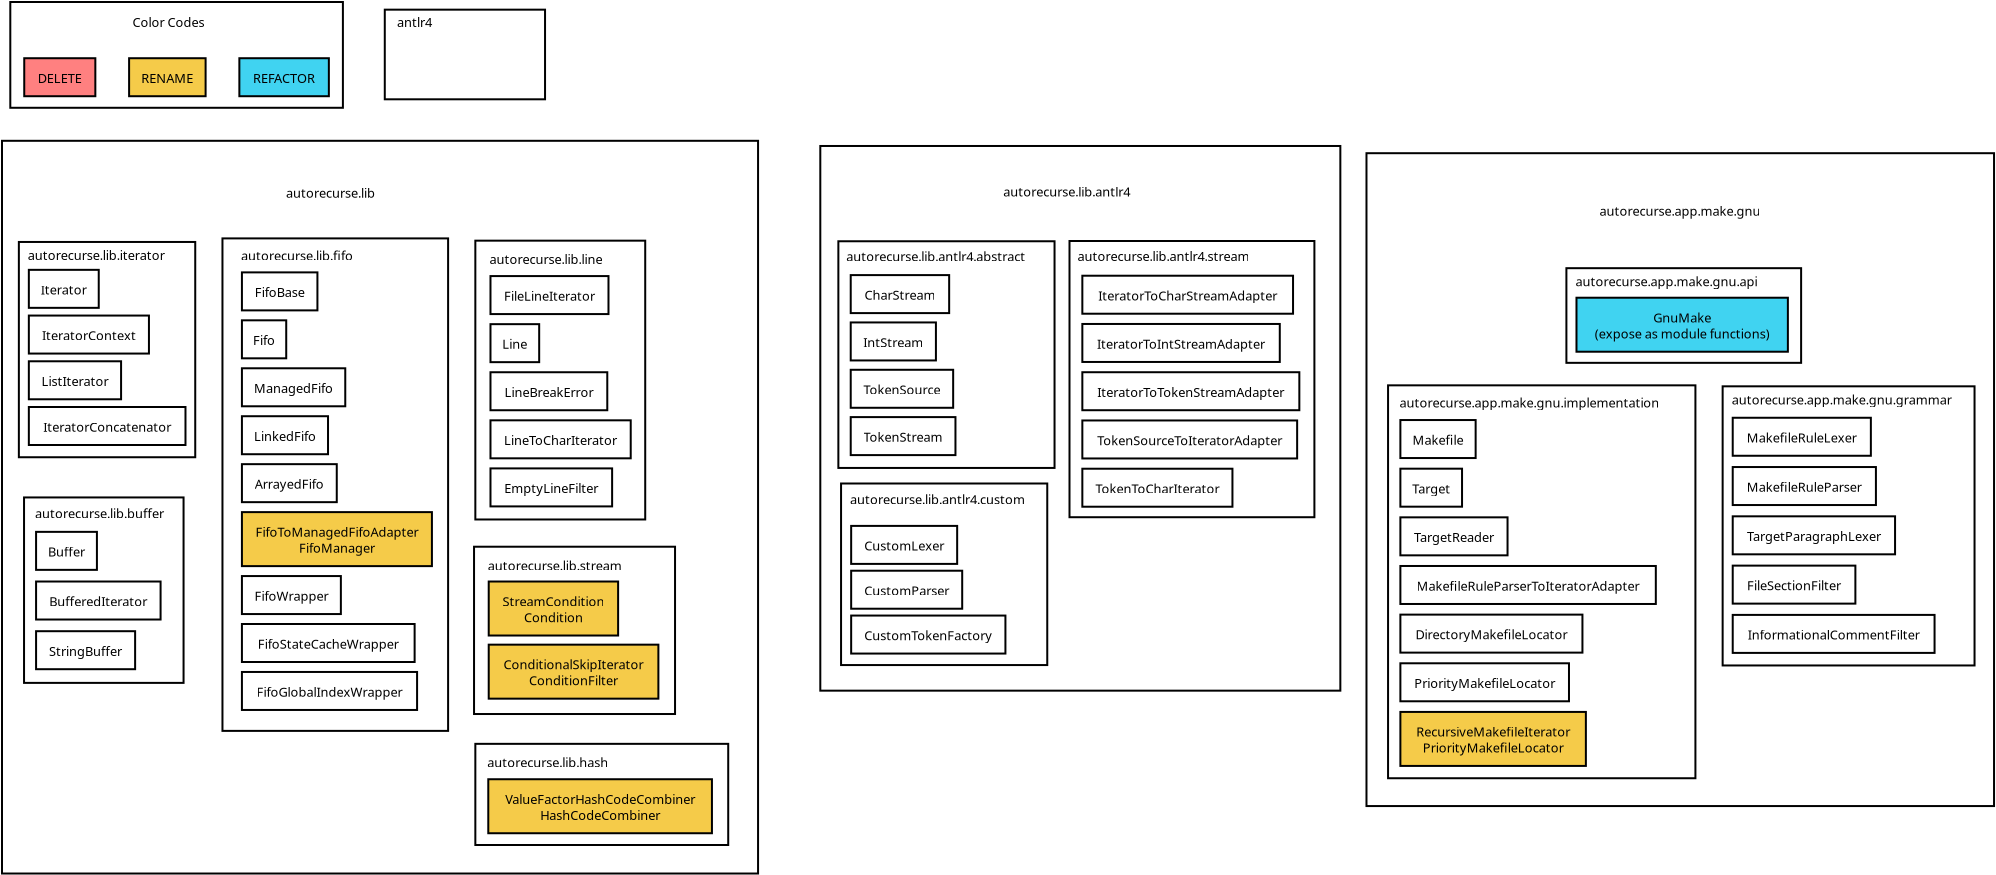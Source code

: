 <?xml version="1.0" encoding="UTF-8"?>
<dia:diagram xmlns:dia="http://www.lysator.liu.se/~alla/dia/">
  <dia:layer name="Background" visible="true" active="true">
    <dia:object type="Standard - Box" version="0" id="O0">
      <dia:attribute name="obj_pos">
        <dia:point val="42.237,7.993"/>
      </dia:attribute>
      <dia:attribute name="obj_bb">
        <dia:rectangle val="42.187,7.943;68.289,35.277"/>
      </dia:attribute>
      <dia:attribute name="elem_corner">
        <dia:point val="42.237,7.993"/>
      </dia:attribute>
      <dia:attribute name="elem_width">
        <dia:real val="26.002"/>
      </dia:attribute>
      <dia:attribute name="elem_height">
        <dia:real val="27.234"/>
      </dia:attribute>
      <dia:attribute name="show_background">
        <dia:boolean val="true"/>
      </dia:attribute>
    </dia:object>
    <dia:object type="Standard - Box" version="0" id="O1">
      <dia:attribute name="obj_pos">
        <dia:point val="1.322,7.734"/>
      </dia:attribute>
      <dia:attribute name="obj_bb">
        <dia:rectangle val="1.272,7.684;39.175,44.42"/>
      </dia:attribute>
      <dia:attribute name="elem_corner">
        <dia:point val="1.322,7.734"/>
      </dia:attribute>
      <dia:attribute name="elem_width">
        <dia:real val="37.803"/>
      </dia:attribute>
      <dia:attribute name="elem_height">
        <dia:real val="36.636"/>
      </dia:attribute>
      <dia:attribute name="show_background">
        <dia:boolean val="true"/>
      </dia:attribute>
    </dia:object>
    <dia:object type="Standard - Box" version="0" id="O2">
      <dia:attribute name="obj_pos">
        <dia:point val="69.546,8.354"/>
      </dia:attribute>
      <dia:attribute name="obj_bb">
        <dia:rectangle val="69.496,8.304;100.973,41.047"/>
      </dia:attribute>
      <dia:attribute name="elem_corner">
        <dia:point val="69.546,8.354"/>
      </dia:attribute>
      <dia:attribute name="elem_width">
        <dia:real val="31.378"/>
      </dia:attribute>
      <dia:attribute name="elem_height">
        <dia:real val="32.643"/>
      </dia:attribute>
      <dia:attribute name="show_background">
        <dia:boolean val="true"/>
      </dia:attribute>
    </dia:object>
    <dia:object type="Standard - Text" version="1" id="O3">
      <dia:attribute name="obj_pos">
        <dia:point val="81.191,11.481"/>
      </dia:attribute>
      <dia:attribute name="obj_bb">
        <dia:rectangle val="81.191,10.886;89.811,11.631"/>
      </dia:attribute>
      <dia:attribute name="text">
        <dia:composite type="text">
          <dia:attribute name="string">
            <dia:string>#autorecurse.app.make.gnu#</dia:string>
          </dia:attribute>
          <dia:attribute name="font">
            <dia:font family="sans" style="0" name="Helvetica"/>
          </dia:attribute>
          <dia:attribute name="height">
            <dia:real val="0.8"/>
          </dia:attribute>
          <dia:attribute name="pos">
            <dia:point val="81.191,11.481"/>
          </dia:attribute>
          <dia:attribute name="color">
            <dia:color val="#000000"/>
          </dia:attribute>
          <dia:attribute name="alignment">
            <dia:enum val="0"/>
          </dia:attribute>
        </dia:composite>
      </dia:attribute>
      <dia:attribute name="valign">
        <dia:enum val="3"/>
      </dia:attribute>
    </dia:object>
    <dia:object type="Standard - Text" version="1" id="O4">
      <dia:attribute name="obj_pos">
        <dia:point val="15.522,10.587"/>
      </dia:attribute>
      <dia:attribute name="obj_bb">
        <dia:rectangle val="15.522,9.992;20.317,10.737"/>
      </dia:attribute>
      <dia:attribute name="text">
        <dia:composite type="text">
          <dia:attribute name="string">
            <dia:string>#autorecurse.lib#</dia:string>
          </dia:attribute>
          <dia:attribute name="font">
            <dia:font family="sans" style="0" name="Helvetica"/>
          </dia:attribute>
          <dia:attribute name="height">
            <dia:real val="0.8"/>
          </dia:attribute>
          <dia:attribute name="pos">
            <dia:point val="15.522,10.587"/>
          </dia:attribute>
          <dia:attribute name="color">
            <dia:color val="#000000"/>
          </dia:attribute>
          <dia:attribute name="alignment">
            <dia:enum val="0"/>
          </dia:attribute>
        </dia:composite>
      </dia:attribute>
      <dia:attribute name="valign">
        <dia:enum val="3"/>
      </dia:attribute>
    </dia:object>
    <dia:group>
      <dia:object type="Standard - Box" version="0" id="O5">
        <dia:attribute name="obj_pos">
          <dia:point val="24.924,28.03"/>
        </dia:attribute>
        <dia:attribute name="obj_bb">
          <dia:rectangle val="24.874,27.98;35.025,36.444"/>
        </dia:attribute>
        <dia:attribute name="elem_corner">
          <dia:point val="24.924,28.03"/>
        </dia:attribute>
        <dia:attribute name="elem_width">
          <dia:real val="10.05"/>
        </dia:attribute>
        <dia:attribute name="elem_height">
          <dia:real val="8.365"/>
        </dia:attribute>
        <dia:attribute name="show_background">
          <dia:boolean val="true"/>
        </dia:attribute>
      </dia:object>
      <dia:object type="Flowchart - Box" version="0" id="O6">
        <dia:attribute name="obj_pos">
          <dia:point val="25.658,32.927"/>
        </dia:attribute>
        <dia:attribute name="obj_bb">
          <dia:rectangle val="25.608,32.877;34.191,35.677"/>
        </dia:attribute>
        <dia:attribute name="elem_corner">
          <dia:point val="25.658,32.927"/>
        </dia:attribute>
        <dia:attribute name="elem_width">
          <dia:real val="8.483"/>
        </dia:attribute>
        <dia:attribute name="elem_height">
          <dia:real val="2.7"/>
        </dia:attribute>
        <dia:attribute name="border_width">
          <dia:real val="0.1"/>
        </dia:attribute>
        <dia:attribute name="inner_color">
          <dia:color val="#f5cb49"/>
        </dia:attribute>
        <dia:attribute name="show_background">
          <dia:boolean val="true"/>
        </dia:attribute>
        <dia:attribute name="padding">
          <dia:real val="0.5"/>
        </dia:attribute>
        <dia:attribute name="text">
          <dia:composite type="text">
            <dia:attribute name="string">
              <dia:string>#ConditionalSkipIterator
ConditionFilter#</dia:string>
            </dia:attribute>
            <dia:attribute name="font">
              <dia:font family="sans" style="0" name="Helvetica"/>
            </dia:attribute>
            <dia:attribute name="height">
              <dia:real val="0.8"/>
            </dia:attribute>
            <dia:attribute name="pos">
              <dia:point val="29.899,34.072"/>
            </dia:attribute>
            <dia:attribute name="color">
              <dia:color val="#000000"/>
            </dia:attribute>
            <dia:attribute name="alignment">
              <dia:enum val="1"/>
            </dia:attribute>
          </dia:composite>
        </dia:attribute>
      </dia:object>
      <dia:object type="Flowchart - Box" version="0" id="O7">
        <dia:attribute name="obj_pos">
          <dia:point val="25.658,29.77"/>
        </dia:attribute>
        <dia:attribute name="obj_bb">
          <dia:rectangle val="25.608,29.72;32.178,32.52"/>
        </dia:attribute>
        <dia:attribute name="elem_corner">
          <dia:point val="25.658,29.77"/>
        </dia:attribute>
        <dia:attribute name="elem_width">
          <dia:real val="6.47"/>
        </dia:attribute>
        <dia:attribute name="elem_height">
          <dia:real val="2.7"/>
        </dia:attribute>
        <dia:attribute name="border_width">
          <dia:real val="0.1"/>
        </dia:attribute>
        <dia:attribute name="inner_color">
          <dia:color val="#f5cb49"/>
        </dia:attribute>
        <dia:attribute name="show_background">
          <dia:boolean val="true"/>
        </dia:attribute>
        <dia:attribute name="padding">
          <dia:real val="0.5"/>
        </dia:attribute>
        <dia:attribute name="text">
          <dia:composite type="text">
            <dia:attribute name="string">
              <dia:string>#StreamCondition
Condition#</dia:string>
            </dia:attribute>
            <dia:attribute name="font">
              <dia:font family="sans" style="0" name="Helvetica"/>
            </dia:attribute>
            <dia:attribute name="height">
              <dia:real val="0.8"/>
            </dia:attribute>
            <dia:attribute name="pos">
              <dia:point val="28.893,30.915"/>
            </dia:attribute>
            <dia:attribute name="color">
              <dia:color val="#000000"/>
            </dia:attribute>
            <dia:attribute name="alignment">
              <dia:enum val="1"/>
            </dia:attribute>
          </dia:composite>
        </dia:attribute>
      </dia:object>
      <dia:object type="Standard - Text" version="1" id="O8">
        <dia:attribute name="obj_pos">
          <dia:point val="25.608,29.213"/>
        </dia:attribute>
        <dia:attribute name="obj_bb">
          <dia:rectangle val="25.608,28.618;32.846,29.363"/>
        </dia:attribute>
        <dia:attribute name="text">
          <dia:composite type="text">
            <dia:attribute name="string">
              <dia:string>#autorecurse.lib.stream#</dia:string>
            </dia:attribute>
            <dia:attribute name="font">
              <dia:font family="sans" style="0" name="Helvetica"/>
            </dia:attribute>
            <dia:attribute name="height">
              <dia:real val="0.8"/>
            </dia:attribute>
            <dia:attribute name="pos">
              <dia:point val="25.608,29.213"/>
            </dia:attribute>
            <dia:attribute name="color">
              <dia:color val="#000000"/>
            </dia:attribute>
            <dia:attribute name="alignment">
              <dia:enum val="0"/>
            </dia:attribute>
          </dia:composite>
        </dia:attribute>
        <dia:attribute name="valign">
          <dia:enum val="3"/>
        </dia:attribute>
      </dia:object>
    </dia:group>
    <dia:group>
      <dia:object type="Standard - Box" version="0" id="O9">
        <dia:attribute name="obj_pos">
          <dia:point val="24.989,12.727"/>
        </dia:attribute>
        <dia:attribute name="obj_bb">
          <dia:rectangle val="24.939,12.677;33.533,26.718"/>
        </dia:attribute>
        <dia:attribute name="elem_corner">
          <dia:point val="24.989,12.727"/>
        </dia:attribute>
        <dia:attribute name="elem_width">
          <dia:real val="8.494"/>
        </dia:attribute>
        <dia:attribute name="elem_height">
          <dia:real val="13.941"/>
        </dia:attribute>
        <dia:attribute name="show_background">
          <dia:boolean val="true"/>
        </dia:attribute>
      </dia:object>
      <dia:object type="Flowchart - Box" version="0" id="O10">
        <dia:attribute name="obj_pos">
          <dia:point val="25.746,24.114"/>
        </dia:attribute>
        <dia:attribute name="obj_bb">
          <dia:rectangle val="25.696,24.064;31.878,26.064"/>
        </dia:attribute>
        <dia:attribute name="elem_corner">
          <dia:point val="25.746,24.114"/>
        </dia:attribute>
        <dia:attribute name="elem_width">
          <dia:real val="6.082"/>
        </dia:attribute>
        <dia:attribute name="elem_height">
          <dia:real val="1.9"/>
        </dia:attribute>
        <dia:attribute name="show_background">
          <dia:boolean val="true"/>
        </dia:attribute>
        <dia:attribute name="padding">
          <dia:real val="0.5"/>
        </dia:attribute>
        <dia:attribute name="text">
          <dia:composite type="text">
            <dia:attribute name="string">
              <dia:string>#EmptyLineFilter#</dia:string>
            </dia:attribute>
            <dia:attribute name="font">
              <dia:font family="sans" style="0" name="Helvetica"/>
            </dia:attribute>
            <dia:attribute name="height">
              <dia:real val="0.8"/>
            </dia:attribute>
            <dia:attribute name="pos">
              <dia:point val="28.787,25.259"/>
            </dia:attribute>
            <dia:attribute name="color">
              <dia:color val="#000000"/>
            </dia:attribute>
            <dia:attribute name="alignment">
              <dia:enum val="1"/>
            </dia:attribute>
          </dia:composite>
        </dia:attribute>
      </dia:object>
      <dia:object type="Flowchart - Box" version="0" id="O11">
        <dia:attribute name="obj_pos">
          <dia:point val="25.746,14.498"/>
        </dia:attribute>
        <dia:attribute name="obj_bb">
          <dia:rectangle val="25.696,14.448;31.696,16.448"/>
        </dia:attribute>
        <dia:attribute name="elem_corner">
          <dia:point val="25.746,14.498"/>
        </dia:attribute>
        <dia:attribute name="elem_width">
          <dia:real val="5.9"/>
        </dia:attribute>
        <dia:attribute name="elem_height">
          <dia:real val="1.9"/>
        </dia:attribute>
        <dia:attribute name="show_background">
          <dia:boolean val="true"/>
        </dia:attribute>
        <dia:attribute name="padding">
          <dia:real val="0.5"/>
        </dia:attribute>
        <dia:attribute name="text">
          <dia:composite type="text">
            <dia:attribute name="string">
              <dia:string>#FileLineIterator#</dia:string>
            </dia:attribute>
            <dia:attribute name="font">
              <dia:font family="sans" style="0" name="Helvetica"/>
            </dia:attribute>
            <dia:attribute name="height">
              <dia:real val="0.8"/>
            </dia:attribute>
            <dia:attribute name="pos">
              <dia:point val="28.696,15.643"/>
            </dia:attribute>
            <dia:attribute name="color">
              <dia:color val="#000000"/>
            </dia:attribute>
            <dia:attribute name="alignment">
              <dia:enum val="1"/>
            </dia:attribute>
          </dia:composite>
        </dia:attribute>
      </dia:object>
      <dia:object type="Flowchart - Box" version="0" id="O12">
        <dia:attribute name="obj_pos">
          <dia:point val="25.746,16.902"/>
        </dia:attribute>
        <dia:attribute name="obj_bb">
          <dia:rectangle val="25.696,16.852;28.231,18.852"/>
        </dia:attribute>
        <dia:attribute name="elem_corner">
          <dia:point val="25.746,16.902"/>
        </dia:attribute>
        <dia:attribute name="elem_width">
          <dia:real val="2.435"/>
        </dia:attribute>
        <dia:attribute name="elem_height">
          <dia:real val="1.9"/>
        </dia:attribute>
        <dia:attribute name="show_background">
          <dia:boolean val="true"/>
        </dia:attribute>
        <dia:attribute name="padding">
          <dia:real val="0.5"/>
        </dia:attribute>
        <dia:attribute name="text">
          <dia:composite type="text">
            <dia:attribute name="string">
              <dia:string>#Line#</dia:string>
            </dia:attribute>
            <dia:attribute name="font">
              <dia:font family="sans" style="0" name="Helvetica"/>
            </dia:attribute>
            <dia:attribute name="height">
              <dia:real val="0.8"/>
            </dia:attribute>
            <dia:attribute name="pos">
              <dia:point val="26.963,18.047"/>
            </dia:attribute>
            <dia:attribute name="color">
              <dia:color val="#000000"/>
            </dia:attribute>
            <dia:attribute name="alignment">
              <dia:enum val="1"/>
            </dia:attribute>
          </dia:composite>
        </dia:attribute>
      </dia:object>
      <dia:object type="Flowchart - Box" version="0" id="O13">
        <dia:attribute name="obj_pos">
          <dia:point val="25.746,19.306"/>
        </dia:attribute>
        <dia:attribute name="obj_bb">
          <dia:rectangle val="25.696,19.256;31.636,21.256"/>
        </dia:attribute>
        <dia:attribute name="elem_corner">
          <dia:point val="25.746,19.306"/>
        </dia:attribute>
        <dia:attribute name="elem_width">
          <dia:real val="5.84"/>
        </dia:attribute>
        <dia:attribute name="elem_height">
          <dia:real val="1.9"/>
        </dia:attribute>
        <dia:attribute name="show_background">
          <dia:boolean val="true"/>
        </dia:attribute>
        <dia:attribute name="padding">
          <dia:real val="0.5"/>
        </dia:attribute>
        <dia:attribute name="text">
          <dia:composite type="text">
            <dia:attribute name="string">
              <dia:string>#LineBreakError#</dia:string>
            </dia:attribute>
            <dia:attribute name="font">
              <dia:font family="sans" style="0" name="Helvetica"/>
            </dia:attribute>
            <dia:attribute name="height">
              <dia:real val="0.8"/>
            </dia:attribute>
            <dia:attribute name="pos">
              <dia:point val="28.666,20.451"/>
            </dia:attribute>
            <dia:attribute name="color">
              <dia:color val="#000000"/>
            </dia:attribute>
            <dia:attribute name="alignment">
              <dia:enum val="1"/>
            </dia:attribute>
          </dia:composite>
        </dia:attribute>
      </dia:object>
      <dia:object type="Flowchart - Box" version="0" id="O14">
        <dia:attribute name="obj_pos">
          <dia:point val="25.746,21.71"/>
        </dia:attribute>
        <dia:attribute name="obj_bb">
          <dia:rectangle val="25.696,21.66;32.808,23.66"/>
        </dia:attribute>
        <dia:attribute name="elem_corner">
          <dia:point val="25.746,21.71"/>
        </dia:attribute>
        <dia:attribute name="elem_width">
          <dia:real val="7.012"/>
        </dia:attribute>
        <dia:attribute name="elem_height">
          <dia:real val="1.9"/>
        </dia:attribute>
        <dia:attribute name="show_background">
          <dia:boolean val="true"/>
        </dia:attribute>
        <dia:attribute name="padding">
          <dia:real val="0.5"/>
        </dia:attribute>
        <dia:attribute name="text">
          <dia:composite type="text">
            <dia:attribute name="string">
              <dia:string>#LineToCharIterator#</dia:string>
            </dia:attribute>
            <dia:attribute name="font">
              <dia:font family="sans" style="0" name="Helvetica"/>
            </dia:attribute>
            <dia:attribute name="height">
              <dia:real val="0.8"/>
            </dia:attribute>
            <dia:attribute name="pos">
              <dia:point val="29.252,22.855"/>
            </dia:attribute>
            <dia:attribute name="color">
              <dia:color val="#000000"/>
            </dia:attribute>
            <dia:attribute name="alignment">
              <dia:enum val="1"/>
            </dia:attribute>
          </dia:composite>
        </dia:attribute>
      </dia:object>
      <dia:object type="Standard - Text" version="1" id="O15">
        <dia:attribute name="obj_pos">
          <dia:point val="25.696,13.894"/>
        </dia:attribute>
        <dia:attribute name="obj_bb">
          <dia:rectangle val="25.696,13.299;31.848,14.044"/>
        </dia:attribute>
        <dia:attribute name="text">
          <dia:composite type="text">
            <dia:attribute name="string">
              <dia:string>#autorecurse.lib.line#</dia:string>
            </dia:attribute>
            <dia:attribute name="font">
              <dia:font family="sans" style="0" name="Helvetica"/>
            </dia:attribute>
            <dia:attribute name="height">
              <dia:real val="0.8"/>
            </dia:attribute>
            <dia:attribute name="pos">
              <dia:point val="25.696,13.894"/>
            </dia:attribute>
            <dia:attribute name="color">
              <dia:color val="#000000"/>
            </dia:attribute>
            <dia:attribute name="alignment">
              <dia:enum val="0"/>
            </dia:attribute>
          </dia:composite>
        </dia:attribute>
        <dia:attribute name="valign">
          <dia:enum val="3"/>
        </dia:attribute>
      </dia:object>
    </dia:group>
    <dia:group>
      <dia:object type="Standard - Box" version="0" id="O16">
        <dia:attribute name="obj_pos">
          <dia:point val="12.345,12.614"/>
        </dia:attribute>
        <dia:attribute name="obj_bb">
          <dia:rectangle val="12.295,12.563;23.677,37.287"/>
        </dia:attribute>
        <dia:attribute name="elem_corner">
          <dia:point val="12.345,12.614"/>
        </dia:attribute>
        <dia:attribute name="elem_width">
          <dia:real val="11.282"/>
        </dia:attribute>
        <dia:attribute name="elem_height">
          <dia:real val="24.624"/>
        </dia:attribute>
        <dia:attribute name="show_background">
          <dia:boolean val="true"/>
        </dia:attribute>
      </dia:object>
      <dia:object type="Flowchart - Box" version="0" id="O17">
        <dia:attribute name="obj_pos">
          <dia:point val="13.318,23.902"/>
        </dia:attribute>
        <dia:attribute name="obj_bb">
          <dia:rectangle val="13.268,23.852;18.11,25.852"/>
        </dia:attribute>
        <dia:attribute name="elem_corner">
          <dia:point val="13.318,23.902"/>
        </dia:attribute>
        <dia:attribute name="elem_width">
          <dia:real val="4.742"/>
        </dia:attribute>
        <dia:attribute name="elem_height">
          <dia:real val="1.9"/>
        </dia:attribute>
        <dia:attribute name="show_background">
          <dia:boolean val="true"/>
        </dia:attribute>
        <dia:attribute name="padding">
          <dia:real val="0.5"/>
        </dia:attribute>
        <dia:attribute name="text">
          <dia:composite type="text">
            <dia:attribute name="string">
              <dia:string>#ArrayedFifo#</dia:string>
            </dia:attribute>
            <dia:attribute name="font">
              <dia:font family="sans" style="0" name="Helvetica"/>
            </dia:attribute>
            <dia:attribute name="height">
              <dia:real val="0.8"/>
            </dia:attribute>
            <dia:attribute name="pos">
              <dia:point val="15.689,25.047"/>
            </dia:attribute>
            <dia:attribute name="color">
              <dia:color val="#000000"/>
            </dia:attribute>
            <dia:attribute name="alignment">
              <dia:enum val="1"/>
            </dia:attribute>
          </dia:composite>
        </dia:attribute>
      </dia:object>
      <dia:object type="Flowchart - Box" version="0" id="O18">
        <dia:attribute name="obj_pos">
          <dia:point val="13.318,16.71"/>
        </dia:attribute>
        <dia:attribute name="obj_bb">
          <dia:rectangle val="13.268,16.66;15.583,18.66"/>
        </dia:attribute>
        <dia:attribute name="elem_corner">
          <dia:point val="13.318,16.71"/>
        </dia:attribute>
        <dia:attribute name="elem_width">
          <dia:real val="2.215"/>
        </dia:attribute>
        <dia:attribute name="elem_height">
          <dia:real val="1.9"/>
        </dia:attribute>
        <dia:attribute name="show_background">
          <dia:boolean val="true"/>
        </dia:attribute>
        <dia:attribute name="padding">
          <dia:real val="0.5"/>
        </dia:attribute>
        <dia:attribute name="text">
          <dia:composite type="text">
            <dia:attribute name="string">
              <dia:string>#Fifo#</dia:string>
            </dia:attribute>
            <dia:attribute name="font">
              <dia:font family="sans" style="0" name="Helvetica"/>
            </dia:attribute>
            <dia:attribute name="height">
              <dia:real val="0.8"/>
            </dia:attribute>
            <dia:attribute name="pos">
              <dia:point val="14.425,17.855"/>
            </dia:attribute>
            <dia:attribute name="color">
              <dia:color val="#000000"/>
            </dia:attribute>
            <dia:attribute name="alignment">
              <dia:enum val="1"/>
            </dia:attribute>
          </dia:composite>
        </dia:attribute>
      </dia:object>
      <dia:object type="Flowchart - Box" version="0" id="O19">
        <dia:attribute name="obj_pos">
          <dia:point val="13.318,14.313"/>
        </dia:attribute>
        <dia:attribute name="obj_bb">
          <dia:rectangle val="13.268,14.263;17.143,16.263"/>
        </dia:attribute>
        <dia:attribute name="elem_corner">
          <dia:point val="13.318,14.313"/>
        </dia:attribute>
        <dia:attribute name="elem_width">
          <dia:real val="3.775"/>
        </dia:attribute>
        <dia:attribute name="elem_height">
          <dia:real val="1.9"/>
        </dia:attribute>
        <dia:attribute name="show_background">
          <dia:boolean val="true"/>
        </dia:attribute>
        <dia:attribute name="padding">
          <dia:real val="0.5"/>
        </dia:attribute>
        <dia:attribute name="text">
          <dia:composite type="text">
            <dia:attribute name="string">
              <dia:string>#FifoBase#</dia:string>
            </dia:attribute>
            <dia:attribute name="font">
              <dia:font family="sans" style="0" name="Helvetica"/>
            </dia:attribute>
            <dia:attribute name="height">
              <dia:real val="0.8"/>
            </dia:attribute>
            <dia:attribute name="pos">
              <dia:point val="15.205,15.458"/>
            </dia:attribute>
            <dia:attribute name="color">
              <dia:color val="#000000"/>
            </dia:attribute>
            <dia:attribute name="alignment">
              <dia:enum val="1"/>
            </dia:attribute>
          </dia:composite>
        </dia:attribute>
      </dia:object>
      <dia:object type="Flowchart - Box" version="0" id="O20">
        <dia:attribute name="obj_pos">
          <dia:point val="13.318,34.292"/>
        </dia:attribute>
        <dia:attribute name="obj_bb">
          <dia:rectangle val="13.268,34.242;22.125,36.242"/>
        </dia:attribute>
        <dia:attribute name="elem_corner">
          <dia:point val="13.318,34.292"/>
        </dia:attribute>
        <dia:attribute name="elem_width">
          <dia:real val="8.758"/>
        </dia:attribute>
        <dia:attribute name="elem_height">
          <dia:real val="1.9"/>
        </dia:attribute>
        <dia:attribute name="show_background">
          <dia:boolean val="true"/>
        </dia:attribute>
        <dia:attribute name="padding">
          <dia:real val="0.5"/>
        </dia:attribute>
        <dia:attribute name="text">
          <dia:composite type="text">
            <dia:attribute name="string">
              <dia:string>#FifoGlobalIndexWrapper#</dia:string>
            </dia:attribute>
            <dia:attribute name="font">
              <dia:font family="sans" style="0" name="Helvetica"/>
            </dia:attribute>
            <dia:attribute name="height">
              <dia:real val="0.8"/>
            </dia:attribute>
            <dia:attribute name="pos">
              <dia:point val="17.697,35.437"/>
            </dia:attribute>
            <dia:attribute name="color">
              <dia:color val="#000000"/>
            </dia:attribute>
            <dia:attribute name="alignment">
              <dia:enum val="1"/>
            </dia:attribute>
          </dia:composite>
        </dia:attribute>
      </dia:object>
      <dia:object type="Flowchart - Box" version="0" id="O21">
        <dia:attribute name="obj_pos">
          <dia:point val="13.318,31.894"/>
        </dia:attribute>
        <dia:attribute name="obj_bb">
          <dia:rectangle val="13.268,31.844;22.003,33.844"/>
        </dia:attribute>
        <dia:attribute name="elem_corner">
          <dia:point val="13.318,31.894"/>
        </dia:attribute>
        <dia:attribute name="elem_width">
          <dia:real val="8.635"/>
        </dia:attribute>
        <dia:attribute name="elem_height">
          <dia:real val="1.9"/>
        </dia:attribute>
        <dia:attribute name="show_background">
          <dia:boolean val="true"/>
        </dia:attribute>
        <dia:attribute name="padding">
          <dia:real val="0.5"/>
        </dia:attribute>
        <dia:attribute name="text">
          <dia:composite type="text">
            <dia:attribute name="string">
              <dia:string>#FifoStateCacheWrapper#</dia:string>
            </dia:attribute>
            <dia:attribute name="font">
              <dia:font family="sans" style="0" name="Helvetica"/>
            </dia:attribute>
            <dia:attribute name="height">
              <dia:real val="0.8"/>
            </dia:attribute>
            <dia:attribute name="pos">
              <dia:point val="17.635,33.039"/>
            </dia:attribute>
            <dia:attribute name="color">
              <dia:color val="#000000"/>
            </dia:attribute>
            <dia:attribute name="alignment">
              <dia:enum val="1"/>
            </dia:attribute>
          </dia:composite>
        </dia:attribute>
      </dia:object>
      <dia:object type="Flowchart - Box" version="0" id="O22">
        <dia:attribute name="obj_pos">
          <dia:point val="13.318,26.3"/>
        </dia:attribute>
        <dia:attribute name="obj_bb">
          <dia:rectangle val="13.268,26.25;22.868,29.05"/>
        </dia:attribute>
        <dia:attribute name="elem_corner">
          <dia:point val="13.318,26.3"/>
        </dia:attribute>
        <dia:attribute name="elem_width">
          <dia:real val="9.5"/>
        </dia:attribute>
        <dia:attribute name="elem_height">
          <dia:real val="2.7"/>
        </dia:attribute>
        <dia:attribute name="border_width">
          <dia:real val="0.1"/>
        </dia:attribute>
        <dia:attribute name="inner_color">
          <dia:color val="#f5cb49"/>
        </dia:attribute>
        <dia:attribute name="show_background">
          <dia:boolean val="true"/>
        </dia:attribute>
        <dia:attribute name="padding">
          <dia:real val="0.5"/>
        </dia:attribute>
        <dia:attribute name="text">
          <dia:composite type="text">
            <dia:attribute name="string">
              <dia:string>#FifoToManagedFifoAdapter
FifoManager#</dia:string>
            </dia:attribute>
            <dia:attribute name="font">
              <dia:font family="sans" style="0" name="Helvetica"/>
            </dia:attribute>
            <dia:attribute name="height">
              <dia:real val="0.8"/>
            </dia:attribute>
            <dia:attribute name="pos">
              <dia:point val="18.068,27.445"/>
            </dia:attribute>
            <dia:attribute name="color">
              <dia:color val="#000000"/>
            </dia:attribute>
            <dia:attribute name="alignment">
              <dia:enum val="1"/>
            </dia:attribute>
          </dia:composite>
        </dia:attribute>
      </dia:object>
      <dia:object type="Flowchart - Box" version="0" id="O23">
        <dia:attribute name="obj_pos">
          <dia:point val="13.318,29.497"/>
        </dia:attribute>
        <dia:attribute name="obj_bb">
          <dia:rectangle val="13.268,29.447;18.315,31.447"/>
        </dia:attribute>
        <dia:attribute name="elem_corner">
          <dia:point val="13.318,29.497"/>
        </dia:attribute>
        <dia:attribute name="elem_width">
          <dia:real val="4.947"/>
        </dia:attribute>
        <dia:attribute name="elem_height">
          <dia:real val="1.9"/>
        </dia:attribute>
        <dia:attribute name="show_background">
          <dia:boolean val="true"/>
        </dia:attribute>
        <dia:attribute name="padding">
          <dia:real val="0.5"/>
        </dia:attribute>
        <dia:attribute name="text">
          <dia:composite type="text">
            <dia:attribute name="string">
              <dia:string>#FifoWrapper#</dia:string>
            </dia:attribute>
            <dia:attribute name="font">
              <dia:font family="sans" style="0" name="Helvetica"/>
            </dia:attribute>
            <dia:attribute name="height">
              <dia:real val="0.8"/>
            </dia:attribute>
            <dia:attribute name="pos">
              <dia:point val="15.791,30.642"/>
            </dia:attribute>
            <dia:attribute name="color">
              <dia:color val="#000000"/>
            </dia:attribute>
            <dia:attribute name="alignment">
              <dia:enum val="1"/>
            </dia:attribute>
          </dia:composite>
        </dia:attribute>
      </dia:object>
      <dia:object type="Flowchart - Box" version="0" id="O24">
        <dia:attribute name="obj_pos">
          <dia:point val="13.318,21.505"/>
        </dia:attribute>
        <dia:attribute name="obj_bb">
          <dia:rectangle val="13.268,21.455;17.673,23.455"/>
        </dia:attribute>
        <dia:attribute name="elem_corner">
          <dia:point val="13.318,21.505"/>
        </dia:attribute>
        <dia:attribute name="elem_width">
          <dia:real val="4.305"/>
        </dia:attribute>
        <dia:attribute name="elem_height">
          <dia:real val="1.9"/>
        </dia:attribute>
        <dia:attribute name="show_background">
          <dia:boolean val="true"/>
        </dia:attribute>
        <dia:attribute name="padding">
          <dia:real val="0.5"/>
        </dia:attribute>
        <dia:attribute name="text">
          <dia:composite type="text">
            <dia:attribute name="string">
              <dia:string>#LinkedFifo#</dia:string>
            </dia:attribute>
            <dia:attribute name="font">
              <dia:font family="sans" style="0" name="Helvetica"/>
            </dia:attribute>
            <dia:attribute name="height">
              <dia:real val="0.8"/>
            </dia:attribute>
            <dia:attribute name="pos">
              <dia:point val="15.47,22.65"/>
            </dia:attribute>
            <dia:attribute name="color">
              <dia:color val="#000000"/>
            </dia:attribute>
            <dia:attribute name="alignment">
              <dia:enum val="1"/>
            </dia:attribute>
          </dia:composite>
        </dia:attribute>
      </dia:object>
      <dia:object type="Flowchart - Box" version="0" id="O25">
        <dia:attribute name="obj_pos">
          <dia:point val="13.318,19.108"/>
        </dia:attribute>
        <dia:attribute name="obj_bb">
          <dia:rectangle val="13.268,19.058;18.535,21.058"/>
        </dia:attribute>
        <dia:attribute name="elem_corner">
          <dia:point val="13.318,19.108"/>
        </dia:attribute>
        <dia:attribute name="elem_width">
          <dia:real val="5.167"/>
        </dia:attribute>
        <dia:attribute name="elem_height">
          <dia:real val="1.9"/>
        </dia:attribute>
        <dia:attribute name="show_background">
          <dia:boolean val="true"/>
        </dia:attribute>
        <dia:attribute name="padding">
          <dia:real val="0.5"/>
        </dia:attribute>
        <dia:attribute name="text">
          <dia:composite type="text">
            <dia:attribute name="string">
              <dia:string>#ManagedFifo#</dia:string>
            </dia:attribute>
            <dia:attribute name="font">
              <dia:font family="sans" style="0" name="Helvetica"/>
            </dia:attribute>
            <dia:attribute name="height">
              <dia:real val="0.8"/>
            </dia:attribute>
            <dia:attribute name="pos">
              <dia:point val="15.902,20.253"/>
            </dia:attribute>
            <dia:attribute name="color">
              <dia:color val="#000000"/>
            </dia:attribute>
            <dia:attribute name="alignment">
              <dia:enum val="1"/>
            </dia:attribute>
          </dia:composite>
        </dia:attribute>
      </dia:object>
      <dia:object type="Standard - Text" version="1" id="O26">
        <dia:attribute name="obj_pos">
          <dia:point val="13.268,13.716"/>
        </dia:attribute>
        <dia:attribute name="obj_bb">
          <dia:rectangle val="13.268,13.121;19.285,13.866"/>
        </dia:attribute>
        <dia:attribute name="text">
          <dia:composite type="text">
            <dia:attribute name="string">
              <dia:string>#autorecurse.lib.fifo#</dia:string>
            </dia:attribute>
            <dia:attribute name="font">
              <dia:font family="sans" style="0" name="Helvetica"/>
            </dia:attribute>
            <dia:attribute name="height">
              <dia:real val="0.8"/>
            </dia:attribute>
            <dia:attribute name="pos">
              <dia:point val="13.268,13.716"/>
            </dia:attribute>
            <dia:attribute name="color">
              <dia:color val="#000000"/>
            </dia:attribute>
            <dia:attribute name="alignment">
              <dia:enum val="0"/>
            </dia:attribute>
          </dia:composite>
        </dia:attribute>
        <dia:attribute name="valign">
          <dia:enum val="3"/>
        </dia:attribute>
      </dia:object>
    </dia:group>
    <dia:group>
      <dia:object type="Standard - Box" version="0" id="O27">
        <dia:attribute name="obj_pos">
          <dia:point val="24.989,37.886"/>
        </dia:attribute>
        <dia:attribute name="obj_bb">
          <dia:rectangle val="24.939,37.836;37.683,42.993"/>
        </dia:attribute>
        <dia:attribute name="elem_corner">
          <dia:point val="24.989,37.886"/>
        </dia:attribute>
        <dia:attribute name="elem_width">
          <dia:real val="12.644"/>
        </dia:attribute>
        <dia:attribute name="elem_height">
          <dia:real val="5.058"/>
        </dia:attribute>
        <dia:attribute name="show_background">
          <dia:boolean val="true"/>
        </dia:attribute>
      </dia:object>
      <dia:object type="Flowchart - Box" version="0" id="O28">
        <dia:attribute name="obj_pos">
          <dia:point val="25.636,39.656"/>
        </dia:attribute>
        <dia:attribute name="obj_bb">
          <dia:rectangle val="25.586,39.606;36.868,42.406"/>
        </dia:attribute>
        <dia:attribute name="elem_corner">
          <dia:point val="25.636,39.656"/>
        </dia:attribute>
        <dia:attribute name="elem_width">
          <dia:real val="11.183"/>
        </dia:attribute>
        <dia:attribute name="elem_height">
          <dia:real val="2.7"/>
        </dia:attribute>
        <dia:attribute name="border_width">
          <dia:real val="0.1"/>
        </dia:attribute>
        <dia:attribute name="inner_color">
          <dia:color val="#f5cb49"/>
        </dia:attribute>
        <dia:attribute name="show_background">
          <dia:boolean val="true"/>
        </dia:attribute>
        <dia:attribute name="padding">
          <dia:real val="0.5"/>
        </dia:attribute>
        <dia:attribute name="text">
          <dia:composite type="text">
            <dia:attribute name="string">
              <dia:string>#ValueFactorHashCodeCombiner
HashCodeCombiner#</dia:string>
            </dia:attribute>
            <dia:attribute name="font">
              <dia:font family="sans" style="0" name="Helvetica"/>
            </dia:attribute>
            <dia:attribute name="height">
              <dia:real val="0.8"/>
            </dia:attribute>
            <dia:attribute name="pos">
              <dia:point val="31.227,40.801"/>
            </dia:attribute>
            <dia:attribute name="color">
              <dia:color val="#000000"/>
            </dia:attribute>
            <dia:attribute name="alignment">
              <dia:enum val="1"/>
            </dia:attribute>
          </dia:composite>
        </dia:attribute>
      </dia:object>
      <dia:object type="Standard - Text" version="1" id="O29">
        <dia:attribute name="obj_pos">
          <dia:point val="25.586,39.053"/>
        </dia:attribute>
        <dia:attribute name="obj_bb">
          <dia:rectangle val="25.586,38.458;32.118,39.203"/>
        </dia:attribute>
        <dia:attribute name="text">
          <dia:composite type="text">
            <dia:attribute name="string">
              <dia:string>#autorecurse.lib.hash#</dia:string>
            </dia:attribute>
            <dia:attribute name="font">
              <dia:font family="sans" style="0" name="Helvetica"/>
            </dia:attribute>
            <dia:attribute name="height">
              <dia:real val="0.8"/>
            </dia:attribute>
            <dia:attribute name="pos">
              <dia:point val="25.586,39.053"/>
            </dia:attribute>
            <dia:attribute name="color">
              <dia:color val="#000000"/>
            </dia:attribute>
            <dia:attribute name="alignment">
              <dia:enum val="0"/>
            </dia:attribute>
          </dia:composite>
        </dia:attribute>
        <dia:attribute name="valign">
          <dia:enum val="3"/>
        </dia:attribute>
      </dia:object>
    </dia:group>
    <dia:group>
      <dia:object type="Standard - Box" version="0" id="O30">
        <dia:attribute name="obj_pos">
          <dia:point val="2.165,12.792"/>
        </dia:attribute>
        <dia:attribute name="obj_bb">
          <dia:rectangle val="2.115,12.742;11.033,23.606"/>
        </dia:attribute>
        <dia:attribute name="elem_corner">
          <dia:point val="2.165,12.792"/>
        </dia:attribute>
        <dia:attribute name="elem_width">
          <dia:real val="8.819"/>
        </dia:attribute>
        <dia:attribute name="elem_height">
          <dia:real val="10.764"/>
        </dia:attribute>
        <dia:attribute name="show_background">
          <dia:boolean val="true"/>
        </dia:attribute>
      </dia:object>
      <dia:object type="Flowchart - Box" version="0" id="O31">
        <dia:attribute name="obj_pos">
          <dia:point val="2.664,14.186"/>
        </dia:attribute>
        <dia:attribute name="obj_bb">
          <dia:rectangle val="2.614,14.136;6.209,16.136"/>
        </dia:attribute>
        <dia:attribute name="elem_corner">
          <dia:point val="2.664,14.186"/>
        </dia:attribute>
        <dia:attribute name="elem_width">
          <dia:real val="3.495"/>
        </dia:attribute>
        <dia:attribute name="elem_height">
          <dia:real val="1.9"/>
        </dia:attribute>
        <dia:attribute name="show_background">
          <dia:boolean val="true"/>
        </dia:attribute>
        <dia:attribute name="padding">
          <dia:real val="0.5"/>
        </dia:attribute>
        <dia:attribute name="text">
          <dia:composite type="text">
            <dia:attribute name="string">
              <dia:string>#Iterator#</dia:string>
            </dia:attribute>
            <dia:attribute name="font">
              <dia:font family="sans" style="0" name="Helvetica"/>
            </dia:attribute>
            <dia:attribute name="height">
              <dia:real val="0.8"/>
            </dia:attribute>
            <dia:attribute name="pos">
              <dia:point val="4.412,15.331"/>
            </dia:attribute>
            <dia:attribute name="color">
              <dia:color val="#000000"/>
            </dia:attribute>
            <dia:attribute name="alignment">
              <dia:enum val="1"/>
            </dia:attribute>
          </dia:composite>
        </dia:attribute>
      </dia:object>
      <dia:object type="Flowchart - Box" version="0" id="O32">
        <dia:attribute name="obj_pos">
          <dia:point val="2.664,21.044"/>
        </dia:attribute>
        <dia:attribute name="obj_bb">
          <dia:rectangle val="2.614,20.994;10.547,22.994"/>
        </dia:attribute>
        <dia:attribute name="elem_corner">
          <dia:point val="2.664,21.044"/>
        </dia:attribute>
        <dia:attribute name="elem_width">
          <dia:real val="7.832"/>
        </dia:attribute>
        <dia:attribute name="elem_height">
          <dia:real val="1.9"/>
        </dia:attribute>
        <dia:attribute name="show_background">
          <dia:boolean val="true"/>
        </dia:attribute>
        <dia:attribute name="padding">
          <dia:real val="0.5"/>
        </dia:attribute>
        <dia:attribute name="text">
          <dia:composite type="text">
            <dia:attribute name="string">
              <dia:string>#IteratorConcatenator#</dia:string>
            </dia:attribute>
            <dia:attribute name="font">
              <dia:font family="sans" style="0" name="Helvetica"/>
            </dia:attribute>
            <dia:attribute name="height">
              <dia:real val="0.8"/>
            </dia:attribute>
            <dia:attribute name="pos">
              <dia:point val="6.581,22.189"/>
            </dia:attribute>
            <dia:attribute name="color">
              <dia:color val="#000000"/>
            </dia:attribute>
            <dia:attribute name="alignment">
              <dia:enum val="1"/>
            </dia:attribute>
          </dia:composite>
        </dia:attribute>
      </dia:object>
      <dia:object type="Flowchart - Box" version="0" id="O33">
        <dia:attribute name="obj_pos">
          <dia:point val="2.664,16.472"/>
        </dia:attribute>
        <dia:attribute name="obj_bb">
          <dia:rectangle val="2.614,16.422;8.719,18.422"/>
        </dia:attribute>
        <dia:attribute name="elem_corner">
          <dia:point val="2.664,16.472"/>
        </dia:attribute>
        <dia:attribute name="elem_width">
          <dia:real val="6.005"/>
        </dia:attribute>
        <dia:attribute name="elem_height">
          <dia:real val="1.9"/>
        </dia:attribute>
        <dia:attribute name="show_background">
          <dia:boolean val="true"/>
        </dia:attribute>
        <dia:attribute name="padding">
          <dia:real val="0.5"/>
        </dia:attribute>
        <dia:attribute name="text">
          <dia:composite type="text">
            <dia:attribute name="string">
              <dia:string>#IteratorContext#</dia:string>
            </dia:attribute>
            <dia:attribute name="font">
              <dia:font family="sans" style="0" name="Helvetica"/>
            </dia:attribute>
            <dia:attribute name="height">
              <dia:real val="0.8"/>
            </dia:attribute>
            <dia:attribute name="pos">
              <dia:point val="5.667,17.617"/>
            </dia:attribute>
            <dia:attribute name="color">
              <dia:color val="#000000"/>
            </dia:attribute>
            <dia:attribute name="alignment">
              <dia:enum val="1"/>
            </dia:attribute>
          </dia:composite>
        </dia:attribute>
      </dia:object>
      <dia:object type="Flowchart - Box" version="0" id="O34">
        <dia:attribute name="obj_pos">
          <dia:point val="2.664,18.758"/>
        </dia:attribute>
        <dia:attribute name="obj_bb">
          <dia:rectangle val="2.614,18.708;7.327,20.708"/>
        </dia:attribute>
        <dia:attribute name="elem_corner">
          <dia:point val="2.664,18.758"/>
        </dia:attribute>
        <dia:attribute name="elem_width">
          <dia:real val="4.612"/>
        </dia:attribute>
        <dia:attribute name="elem_height">
          <dia:real val="1.9"/>
        </dia:attribute>
        <dia:attribute name="show_background">
          <dia:boolean val="true"/>
        </dia:attribute>
        <dia:attribute name="padding">
          <dia:real val="0.5"/>
        </dia:attribute>
        <dia:attribute name="text">
          <dia:composite type="text">
            <dia:attribute name="string">
              <dia:string>#ListIterator#</dia:string>
            </dia:attribute>
            <dia:attribute name="font">
              <dia:font family="sans" style="0" name="Helvetica"/>
            </dia:attribute>
            <dia:attribute name="height">
              <dia:real val="0.8"/>
            </dia:attribute>
            <dia:attribute name="pos">
              <dia:point val="4.971,19.903"/>
            </dia:attribute>
            <dia:attribute name="color">
              <dia:color val="#000000"/>
            </dia:attribute>
            <dia:attribute name="alignment">
              <dia:enum val="1"/>
            </dia:attribute>
          </dia:composite>
        </dia:attribute>
      </dia:object>
      <dia:object type="Standard - Text" version="1" id="O35">
        <dia:attribute name="obj_pos">
          <dia:point val="2.614,13.7"/>
        </dia:attribute>
        <dia:attribute name="obj_bb">
          <dia:rectangle val="2.614,13.105;9.994,13.85"/>
        </dia:attribute>
        <dia:attribute name="text">
          <dia:composite type="text">
            <dia:attribute name="string">
              <dia:string>#autorecurse.lib.iterator#</dia:string>
            </dia:attribute>
            <dia:attribute name="font">
              <dia:font family="sans" style="0" name="Helvetica"/>
            </dia:attribute>
            <dia:attribute name="height">
              <dia:real val="0.8"/>
            </dia:attribute>
            <dia:attribute name="pos">
              <dia:point val="2.614,13.7"/>
            </dia:attribute>
            <dia:attribute name="color">
              <dia:color val="#000000"/>
            </dia:attribute>
            <dia:attribute name="alignment">
              <dia:enum val="0"/>
            </dia:attribute>
          </dia:composite>
        </dia:attribute>
        <dia:attribute name="valign">
          <dia:enum val="3"/>
        </dia:attribute>
      </dia:object>
    </dia:group>
    <dia:group>
      <dia:object type="Standard - Box" version="0" id="O36">
        <dia:attribute name="obj_pos">
          <dia:point val="2.424,25.566"/>
        </dia:attribute>
        <dia:attribute name="obj_bb">
          <dia:rectangle val="2.374,25.516;10.45,34.888"/>
        </dia:attribute>
        <dia:attribute name="elem_corner">
          <dia:point val="2.424,25.566"/>
        </dia:attribute>
        <dia:attribute name="elem_width">
          <dia:real val="7.976"/>
        </dia:attribute>
        <dia:attribute name="elem_height">
          <dia:real val="9.272"/>
        </dia:attribute>
        <dia:attribute name="show_background">
          <dia:boolean val="true"/>
        </dia:attribute>
      </dia:object>
      <dia:object type="Flowchart - Box" version="0" id="O37">
        <dia:attribute name="obj_pos">
          <dia:point val="3.026,27.287"/>
        </dia:attribute>
        <dia:attribute name="obj_bb">
          <dia:rectangle val="2.976,27.237;6.119,29.237"/>
        </dia:attribute>
        <dia:attribute name="elem_corner">
          <dia:point val="3.026,27.287"/>
        </dia:attribute>
        <dia:attribute name="elem_width">
          <dia:real val="3.042"/>
        </dia:attribute>
        <dia:attribute name="elem_height">
          <dia:real val="1.9"/>
        </dia:attribute>
        <dia:attribute name="show_background">
          <dia:boolean val="true"/>
        </dia:attribute>
        <dia:attribute name="padding">
          <dia:real val="0.5"/>
        </dia:attribute>
        <dia:attribute name="text">
          <dia:composite type="text">
            <dia:attribute name="string">
              <dia:string>#Buffer#</dia:string>
            </dia:attribute>
            <dia:attribute name="font">
              <dia:font family="sans" style="0" name="Helvetica"/>
            </dia:attribute>
            <dia:attribute name="height">
              <dia:real val="0.8"/>
            </dia:attribute>
            <dia:attribute name="pos">
              <dia:point val="4.547,28.432"/>
            </dia:attribute>
            <dia:attribute name="color">
              <dia:color val="#000000"/>
            </dia:attribute>
            <dia:attribute name="alignment">
              <dia:enum val="1"/>
            </dia:attribute>
          </dia:composite>
        </dia:attribute>
      </dia:object>
      <dia:object type="Flowchart - Box" version="0" id="O38">
        <dia:attribute name="obj_pos">
          <dia:point val="3.026,29.77"/>
        </dia:attribute>
        <dia:attribute name="obj_bb">
          <dia:rectangle val="2.976,29.72;9.301,31.72"/>
        </dia:attribute>
        <dia:attribute name="elem_corner">
          <dia:point val="3.026,29.77"/>
        </dia:attribute>
        <dia:attribute name="elem_width">
          <dia:real val="6.225"/>
        </dia:attribute>
        <dia:attribute name="elem_height">
          <dia:real val="1.9"/>
        </dia:attribute>
        <dia:attribute name="show_background">
          <dia:boolean val="true"/>
        </dia:attribute>
        <dia:attribute name="padding">
          <dia:real val="0.5"/>
        </dia:attribute>
        <dia:attribute name="text">
          <dia:composite type="text">
            <dia:attribute name="string">
              <dia:string>#BufferedIterator#</dia:string>
            </dia:attribute>
            <dia:attribute name="font">
              <dia:font family="sans" style="0" name="Helvetica"/>
            </dia:attribute>
            <dia:attribute name="height">
              <dia:real val="0.8"/>
            </dia:attribute>
            <dia:attribute name="pos">
              <dia:point val="6.139,30.915"/>
            </dia:attribute>
            <dia:attribute name="color">
              <dia:color val="#000000"/>
            </dia:attribute>
            <dia:attribute name="alignment">
              <dia:enum val="1"/>
            </dia:attribute>
          </dia:composite>
        </dia:attribute>
      </dia:object>
      <dia:object type="Flowchart - Box" version="0" id="O39">
        <dia:attribute name="obj_pos">
          <dia:point val="3.026,32.254"/>
        </dia:attribute>
        <dia:attribute name="obj_bb">
          <dia:rectangle val="2.976,32.204;8.029,34.204"/>
        </dia:attribute>
        <dia:attribute name="elem_corner">
          <dia:point val="3.026,32.254"/>
        </dia:attribute>
        <dia:attribute name="elem_width">
          <dia:real val="4.952"/>
        </dia:attribute>
        <dia:attribute name="elem_height">
          <dia:real val="1.9"/>
        </dia:attribute>
        <dia:attribute name="show_background">
          <dia:boolean val="true"/>
        </dia:attribute>
        <dia:attribute name="padding">
          <dia:real val="0.5"/>
        </dia:attribute>
        <dia:attribute name="text">
          <dia:composite type="text">
            <dia:attribute name="string">
              <dia:string>#StringBuffer#</dia:string>
            </dia:attribute>
            <dia:attribute name="font">
              <dia:font family="sans" style="0" name="Helvetica"/>
            </dia:attribute>
            <dia:attribute name="height">
              <dia:real val="0.8"/>
            </dia:attribute>
            <dia:attribute name="pos">
              <dia:point val="5.502,33.399"/>
            </dia:attribute>
            <dia:attribute name="color">
              <dia:color val="#000000"/>
            </dia:attribute>
            <dia:attribute name="alignment">
              <dia:enum val="1"/>
            </dia:attribute>
          </dia:composite>
        </dia:attribute>
      </dia:object>
      <dia:object type="Standard - Text" version="1" id="O40">
        <dia:attribute name="obj_pos">
          <dia:point val="2.976,26.603"/>
        </dia:attribute>
        <dia:attribute name="obj_bb">
          <dia:rectangle val="2.976,26.008;9.884,26.753"/>
        </dia:attribute>
        <dia:attribute name="text">
          <dia:composite type="text">
            <dia:attribute name="string">
              <dia:string>#autorecurse.lib.buffer#</dia:string>
            </dia:attribute>
            <dia:attribute name="font">
              <dia:font family="sans" style="0" name="Helvetica"/>
            </dia:attribute>
            <dia:attribute name="height">
              <dia:real val="0.8"/>
            </dia:attribute>
            <dia:attribute name="pos">
              <dia:point val="2.976,26.603"/>
            </dia:attribute>
            <dia:attribute name="color">
              <dia:color val="#000000"/>
            </dia:attribute>
            <dia:attribute name="alignment">
              <dia:enum val="0"/>
            </dia:attribute>
          </dia:composite>
        </dia:attribute>
        <dia:attribute name="valign">
          <dia:enum val="3"/>
        </dia:attribute>
      </dia:object>
    </dia:group>
    <dia:group>
      <dia:object type="Standard - Box" version="0" id="O41">
        <dia:attribute name="obj_pos">
          <dia:point val="79.542,14.103"/>
        </dia:attribute>
        <dia:attribute name="obj_bb">
          <dia:rectangle val="79.492,14.053;91.328,18.887"/>
        </dia:attribute>
        <dia:attribute name="elem_corner">
          <dia:point val="79.542,14.103"/>
        </dia:attribute>
        <dia:attribute name="elem_width">
          <dia:real val="11.736"/>
        </dia:attribute>
        <dia:attribute name="elem_height">
          <dia:real val="4.733"/>
        </dia:attribute>
        <dia:attribute name="show_background">
          <dia:boolean val="true"/>
        </dia:attribute>
      </dia:object>
      <dia:object type="Flowchart - Box" version="0" id="O42">
        <dia:attribute name="obj_pos">
          <dia:point val="80.046,15.58"/>
        </dia:attribute>
        <dia:attribute name="obj_bb">
          <dia:rectangle val="79.996,15.53;90.665,18.33"/>
        </dia:attribute>
        <dia:attribute name="elem_corner">
          <dia:point val="80.046,15.58"/>
        </dia:attribute>
        <dia:attribute name="elem_width">
          <dia:real val="10.57"/>
        </dia:attribute>
        <dia:attribute name="elem_height">
          <dia:real val="2.7"/>
        </dia:attribute>
        <dia:attribute name="border_width">
          <dia:real val="0.1"/>
        </dia:attribute>
        <dia:attribute name="inner_color">
          <dia:color val="#40d3f1"/>
        </dia:attribute>
        <dia:attribute name="show_background">
          <dia:boolean val="true"/>
        </dia:attribute>
        <dia:attribute name="padding">
          <dia:real val="0.5"/>
        </dia:attribute>
        <dia:attribute name="text">
          <dia:composite type="text">
            <dia:attribute name="string">
              <dia:string>#GnuMake
(expose as module functions)#</dia:string>
            </dia:attribute>
            <dia:attribute name="font">
              <dia:font family="sans" style="0" name="Helvetica"/>
            </dia:attribute>
            <dia:attribute name="height">
              <dia:real val="0.8"/>
            </dia:attribute>
            <dia:attribute name="pos">
              <dia:point val="85.331,16.725"/>
            </dia:attribute>
            <dia:attribute name="color">
              <dia:color val="#000000"/>
            </dia:attribute>
            <dia:attribute name="alignment">
              <dia:enum val="1"/>
            </dia:attribute>
          </dia:composite>
        </dia:attribute>
      </dia:object>
      <dia:object type="Standard - Text" version="1" id="O43">
        <dia:attribute name="obj_pos">
          <dia:point val="79.996,15.011"/>
        </dia:attribute>
        <dia:attribute name="obj_bb">
          <dia:rectangle val="79.996,14.416;89.796,15.161"/>
        </dia:attribute>
        <dia:attribute name="text">
          <dia:composite type="text">
            <dia:attribute name="string">
              <dia:string>#autorecurse.app.make.gnu.api#</dia:string>
            </dia:attribute>
            <dia:attribute name="font">
              <dia:font family="sans" style="0" name="Helvetica"/>
            </dia:attribute>
            <dia:attribute name="height">
              <dia:real val="0.8"/>
            </dia:attribute>
            <dia:attribute name="pos">
              <dia:point val="79.996,15.011"/>
            </dia:attribute>
            <dia:attribute name="color">
              <dia:color val="#000000"/>
            </dia:attribute>
            <dia:attribute name="alignment">
              <dia:enum val="0"/>
            </dia:attribute>
          </dia:composite>
        </dia:attribute>
        <dia:attribute name="valign">
          <dia:enum val="3"/>
        </dia:attribute>
      </dia:object>
    </dia:group>
    <dia:object type="Standard - Text" version="1" id="O44">
      <dia:attribute name="obj_pos">
        <dia:point val="51.38,10.522"/>
      </dia:attribute>
      <dia:attribute name="obj_bb">
        <dia:rectangle val="51.38,9.909;58.291,10.71"/>
      </dia:attribute>
      <dia:attribute name="text">
        <dia:composite type="text">
          <dia:attribute name="string">
            <dia:string>#autorecurse.lib.antlr4#</dia:string>
          </dia:attribute>
          <dia:attribute name="font">
            <dia:font family="sans" style="0" name="Helvetica"/>
          </dia:attribute>
          <dia:attribute name="height">
            <dia:real val="0.8"/>
          </dia:attribute>
          <dia:attribute name="pos">
            <dia:point val="51.38,10.522"/>
          </dia:attribute>
          <dia:attribute name="color">
            <dia:color val="#000000"/>
          </dia:attribute>
          <dia:attribute name="alignment">
            <dia:enum val="0"/>
          </dia:attribute>
        </dia:composite>
      </dia:attribute>
      <dia:attribute name="valign">
        <dia:enum val="3"/>
      </dia:attribute>
    </dia:object>
    <dia:group>
      <dia:object type="Standard - Box" version="0" id="O45">
        <dia:attribute name="obj_pos">
          <dia:point val="1.737,0.794"/>
        </dia:attribute>
        <dia:attribute name="obj_bb">
          <dia:rectangle val="1.687,0.744;18.417,6.133"/>
        </dia:attribute>
        <dia:attribute name="elem_corner">
          <dia:point val="1.737,0.794"/>
        </dia:attribute>
        <dia:attribute name="elem_width">
          <dia:real val="16.63"/>
        </dia:attribute>
        <dia:attribute name="elem_height">
          <dia:real val="5.289"/>
        </dia:attribute>
        <dia:attribute name="show_background">
          <dia:boolean val="true"/>
        </dia:attribute>
      </dia:object>
      <dia:object type="Flowchart - Box" version="0" id="O46">
        <dia:attribute name="obj_pos">
          <dia:point val="2.434,3.605"/>
        </dia:attribute>
        <dia:attribute name="obj_bb">
          <dia:rectangle val="2.384,3.555;6.039,5.555"/>
        </dia:attribute>
        <dia:attribute name="elem_corner">
          <dia:point val="2.434,3.605"/>
        </dia:attribute>
        <dia:attribute name="elem_width">
          <dia:real val="3.555"/>
        </dia:attribute>
        <dia:attribute name="elem_height">
          <dia:real val="1.9"/>
        </dia:attribute>
        <dia:attribute name="border_width">
          <dia:real val="0.1"/>
        </dia:attribute>
        <dia:attribute name="inner_color">
          <dia:color val="#ff8080"/>
        </dia:attribute>
        <dia:attribute name="show_background">
          <dia:boolean val="true"/>
        </dia:attribute>
        <dia:attribute name="padding">
          <dia:real val="0.5"/>
        </dia:attribute>
        <dia:attribute name="text">
          <dia:composite type="text">
            <dia:attribute name="string">
              <dia:string>#DELETE#</dia:string>
            </dia:attribute>
            <dia:attribute name="font">
              <dia:font family="sans" style="0" name="Helvetica"/>
            </dia:attribute>
            <dia:attribute name="height">
              <dia:real val="0.8"/>
            </dia:attribute>
            <dia:attribute name="pos">
              <dia:point val="4.212,4.75"/>
            </dia:attribute>
            <dia:attribute name="color">
              <dia:color val="#000000"/>
            </dia:attribute>
            <dia:attribute name="alignment">
              <dia:enum val="1"/>
            </dia:attribute>
          </dia:composite>
        </dia:attribute>
      </dia:object>
      <dia:object type="Flowchart - Box" version="0" id="O47">
        <dia:attribute name="obj_pos">
          <dia:point val="7.677,3.605"/>
        </dia:attribute>
        <dia:attribute name="obj_bb">
          <dia:rectangle val="7.627,3.555;11.552,5.555"/>
        </dia:attribute>
        <dia:attribute name="elem_corner">
          <dia:point val="7.677,3.605"/>
        </dia:attribute>
        <dia:attribute name="elem_width">
          <dia:real val="3.825"/>
        </dia:attribute>
        <dia:attribute name="elem_height">
          <dia:real val="1.9"/>
        </dia:attribute>
        <dia:attribute name="border_width">
          <dia:real val="0.1"/>
        </dia:attribute>
        <dia:attribute name="inner_color">
          <dia:color val="#f5cb49"/>
        </dia:attribute>
        <dia:attribute name="show_background">
          <dia:boolean val="true"/>
        </dia:attribute>
        <dia:attribute name="padding">
          <dia:real val="0.5"/>
        </dia:attribute>
        <dia:attribute name="text">
          <dia:composite type="text">
            <dia:attribute name="string">
              <dia:string>#RENAME#</dia:string>
            </dia:attribute>
            <dia:attribute name="font">
              <dia:font family="sans" style="0" name="Helvetica"/>
            </dia:attribute>
            <dia:attribute name="height">
              <dia:real val="0.8"/>
            </dia:attribute>
            <dia:attribute name="pos">
              <dia:point val="9.59,4.75"/>
            </dia:attribute>
            <dia:attribute name="color">
              <dia:color val="#000000"/>
            </dia:attribute>
            <dia:attribute name="alignment">
              <dia:enum val="1"/>
            </dia:attribute>
          </dia:composite>
        </dia:attribute>
      </dia:object>
      <dia:object type="Flowchart - Box" version="0" id="O48">
        <dia:attribute name="obj_pos">
          <dia:point val="13.19,3.605"/>
        </dia:attribute>
        <dia:attribute name="obj_bb">
          <dia:rectangle val="13.14,3.555;17.715,5.555"/>
        </dia:attribute>
        <dia:attribute name="elem_corner">
          <dia:point val="13.19,3.605"/>
        </dia:attribute>
        <dia:attribute name="elem_width">
          <dia:real val="4.475"/>
        </dia:attribute>
        <dia:attribute name="elem_height">
          <dia:real val="1.9"/>
        </dia:attribute>
        <dia:attribute name="border_width">
          <dia:real val="0.1"/>
        </dia:attribute>
        <dia:attribute name="inner_color">
          <dia:color val="#40d3f1"/>
        </dia:attribute>
        <dia:attribute name="show_background">
          <dia:boolean val="true"/>
        </dia:attribute>
        <dia:attribute name="padding">
          <dia:real val="0.5"/>
        </dia:attribute>
        <dia:attribute name="text">
          <dia:composite type="text">
            <dia:attribute name="string">
              <dia:string>#REFACTOR#</dia:string>
            </dia:attribute>
            <dia:attribute name="font">
              <dia:font family="sans" style="0" name="Helvetica"/>
            </dia:attribute>
            <dia:attribute name="height">
              <dia:real val="0.8"/>
            </dia:attribute>
            <dia:attribute name="pos">
              <dia:point val="15.428,4.75"/>
            </dia:attribute>
            <dia:attribute name="color">
              <dia:color val="#000000"/>
            </dia:attribute>
            <dia:attribute name="alignment">
              <dia:enum val="1"/>
            </dia:attribute>
          </dia:composite>
        </dia:attribute>
      </dia:object>
      <dia:object type="Standard - Text" version="1" id="O49">
        <dia:attribute name="obj_pos">
          <dia:point val="7.844,2.048"/>
        </dia:attribute>
        <dia:attribute name="obj_bb">
          <dia:rectangle val="7.844,1.453;11.694,2.198"/>
        </dia:attribute>
        <dia:attribute name="text">
          <dia:composite type="text">
            <dia:attribute name="string">
              <dia:string>#Color Codes#</dia:string>
            </dia:attribute>
            <dia:attribute name="font">
              <dia:font family="sans" style="0" name="Helvetica"/>
            </dia:attribute>
            <dia:attribute name="height">
              <dia:real val="0.8"/>
            </dia:attribute>
            <dia:attribute name="pos">
              <dia:point val="7.844,2.048"/>
            </dia:attribute>
            <dia:attribute name="color">
              <dia:color val="#000000"/>
            </dia:attribute>
            <dia:attribute name="alignment">
              <dia:enum val="0"/>
            </dia:attribute>
          </dia:composite>
        </dia:attribute>
        <dia:attribute name="valign">
          <dia:enum val="3"/>
        </dia:attribute>
      </dia:object>
    </dia:group>
    <dia:group>
      <dia:object type="Standard - Box" version="0" id="O50">
        <dia:attribute name="obj_pos">
          <dia:point val="20.461,1.177"/>
        </dia:attribute>
        <dia:attribute name="obj_bb">
          <dia:rectangle val="20.411,1.127;28.524,5.709"/>
        </dia:attribute>
        <dia:attribute name="elem_corner">
          <dia:point val="20.461,1.177"/>
        </dia:attribute>
        <dia:attribute name="elem_width">
          <dia:real val="8.013"/>
        </dia:attribute>
        <dia:attribute name="elem_height">
          <dia:real val="4.482"/>
        </dia:attribute>
        <dia:attribute name="show_background">
          <dia:boolean val="true"/>
        </dia:attribute>
      </dia:object>
      <dia:object type="Standard - Text" version="1" id="O51">
        <dia:attribute name="obj_pos">
          <dia:point val="21.069,2.044"/>
        </dia:attribute>
        <dia:attribute name="obj_bb">
          <dia:rectangle val="21.069,1.449;22.964,2.194"/>
        </dia:attribute>
        <dia:attribute name="text">
          <dia:composite type="text">
            <dia:attribute name="string">
              <dia:string>#antlr4#</dia:string>
            </dia:attribute>
            <dia:attribute name="font">
              <dia:font family="sans" style="0" name="Helvetica"/>
            </dia:attribute>
            <dia:attribute name="height">
              <dia:real val="0.8"/>
            </dia:attribute>
            <dia:attribute name="pos">
              <dia:point val="21.069,2.044"/>
            </dia:attribute>
            <dia:attribute name="color">
              <dia:color val="#000000"/>
            </dia:attribute>
            <dia:attribute name="alignment">
              <dia:enum val="0"/>
            </dia:attribute>
          </dia:composite>
        </dia:attribute>
        <dia:attribute name="valign">
          <dia:enum val="3"/>
        </dia:attribute>
      </dia:object>
    </dia:group>
    <dia:group>
      <dia:object type="Standard - Box" version="0" id="O52">
        <dia:attribute name="obj_pos">
          <dia:point val="43.14,12.757"/>
        </dia:attribute>
        <dia:attribute name="obj_bb">
          <dia:rectangle val="43.09,12.707;53.999,24.14"/>
        </dia:attribute>
        <dia:attribute name="elem_corner">
          <dia:point val="43.14,12.757"/>
        </dia:attribute>
        <dia:attribute name="elem_width">
          <dia:real val="10.809"/>
        </dia:attribute>
        <dia:attribute name="elem_height">
          <dia:real val="11.334"/>
        </dia:attribute>
        <dia:attribute name="show_background">
          <dia:boolean val="true"/>
        </dia:attribute>
      </dia:object>
      <dia:object type="Standard - Text" version="1" id="O53">
        <dia:attribute name="obj_pos">
          <dia:point val="43.54,13.757"/>
        </dia:attribute>
        <dia:attribute name="obj_bb">
          <dia:rectangle val="43.54,13.143;53.294,13.944"/>
        </dia:attribute>
        <dia:attribute name="text">
          <dia:composite type="text">
            <dia:attribute name="string">
              <dia:string>#autorecurse.lib.antlr4.abstract#</dia:string>
            </dia:attribute>
            <dia:attribute name="font">
              <dia:font family="sans" style="0" name="Helvetica"/>
            </dia:attribute>
            <dia:attribute name="height">
              <dia:real val="0.8"/>
            </dia:attribute>
            <dia:attribute name="pos">
              <dia:point val="43.54,13.757"/>
            </dia:attribute>
            <dia:attribute name="color">
              <dia:color val="#000000"/>
            </dia:attribute>
            <dia:attribute name="alignment">
              <dia:enum val="0"/>
            </dia:attribute>
          </dia:composite>
        </dia:attribute>
        <dia:attribute name="valign">
          <dia:enum val="3"/>
        </dia:attribute>
      </dia:object>
      <dia:object type="Flowchart - Box" version="0" id="O54">
        <dia:attribute name="obj_pos">
          <dia:point val="43.758,14.449"/>
        </dia:attribute>
        <dia:attribute name="obj_bb">
          <dia:rectangle val="43.708,14.399;48.73,16.399"/>
        </dia:attribute>
        <dia:attribute name="elem_corner">
          <dia:point val="43.758,14.449"/>
        </dia:attribute>
        <dia:attribute name="elem_width">
          <dia:real val="4.922"/>
        </dia:attribute>
        <dia:attribute name="elem_height">
          <dia:real val="1.9"/>
        </dia:attribute>
        <dia:attribute name="show_background">
          <dia:boolean val="true"/>
        </dia:attribute>
        <dia:attribute name="padding">
          <dia:real val="0.5"/>
        </dia:attribute>
        <dia:attribute name="text">
          <dia:composite type="text">
            <dia:attribute name="string">
              <dia:string>#CharStream#</dia:string>
            </dia:attribute>
            <dia:attribute name="font">
              <dia:font family="sans" style="0" name="Helvetica"/>
            </dia:attribute>
            <dia:attribute name="height">
              <dia:real val="0.8"/>
            </dia:attribute>
            <dia:attribute name="pos">
              <dia:point val="46.219,15.594"/>
            </dia:attribute>
            <dia:attribute name="color">
              <dia:color val="#000000"/>
            </dia:attribute>
            <dia:attribute name="alignment">
              <dia:enum val="1"/>
            </dia:attribute>
          </dia:composite>
        </dia:attribute>
      </dia:object>
      <dia:object type="Flowchart - Box" version="0" id="O55">
        <dia:attribute name="obj_pos">
          <dia:point val="43.758,16.816"/>
        </dia:attribute>
        <dia:attribute name="obj_bb">
          <dia:rectangle val="43.708,16.766;48.068,18.766"/>
        </dia:attribute>
        <dia:attribute name="elem_corner">
          <dia:point val="43.758,16.816"/>
        </dia:attribute>
        <dia:attribute name="elem_width">
          <dia:real val="4.26"/>
        </dia:attribute>
        <dia:attribute name="elem_height">
          <dia:real val="1.9"/>
        </dia:attribute>
        <dia:attribute name="show_background">
          <dia:boolean val="true"/>
        </dia:attribute>
        <dia:attribute name="padding">
          <dia:real val="0.5"/>
        </dia:attribute>
        <dia:attribute name="text">
          <dia:composite type="text">
            <dia:attribute name="string">
              <dia:string>#IntStream#</dia:string>
            </dia:attribute>
            <dia:attribute name="font">
              <dia:font family="sans" style="0" name="Helvetica"/>
            </dia:attribute>
            <dia:attribute name="height">
              <dia:real val="0.8"/>
            </dia:attribute>
            <dia:attribute name="pos">
              <dia:point val="45.888,17.961"/>
            </dia:attribute>
            <dia:attribute name="color">
              <dia:color val="#000000"/>
            </dia:attribute>
            <dia:attribute name="alignment">
              <dia:enum val="1"/>
            </dia:attribute>
          </dia:composite>
        </dia:attribute>
      </dia:object>
      <dia:object type="Flowchart - Box" version="0" id="O56">
        <dia:attribute name="obj_pos">
          <dia:point val="43.758,19.183"/>
        </dia:attribute>
        <dia:attribute name="obj_bb">
          <dia:rectangle val="43.708,19.133;48.93,21.133"/>
        </dia:attribute>
        <dia:attribute name="elem_corner">
          <dia:point val="43.758,19.183"/>
        </dia:attribute>
        <dia:attribute name="elem_width">
          <dia:real val="5.122"/>
        </dia:attribute>
        <dia:attribute name="elem_height">
          <dia:real val="1.9"/>
        </dia:attribute>
        <dia:attribute name="show_background">
          <dia:boolean val="true"/>
        </dia:attribute>
        <dia:attribute name="padding">
          <dia:real val="0.5"/>
        </dia:attribute>
        <dia:attribute name="text">
          <dia:composite type="text">
            <dia:attribute name="string">
              <dia:string>#TokenSource#</dia:string>
            </dia:attribute>
            <dia:attribute name="font">
              <dia:font family="sans" style="0" name="Helvetica"/>
            </dia:attribute>
            <dia:attribute name="height">
              <dia:real val="0.8"/>
            </dia:attribute>
            <dia:attribute name="pos">
              <dia:point val="46.319,20.328"/>
            </dia:attribute>
            <dia:attribute name="color">
              <dia:color val="#000000"/>
            </dia:attribute>
            <dia:attribute name="alignment">
              <dia:enum val="1"/>
            </dia:attribute>
          </dia:composite>
        </dia:attribute>
      </dia:object>
      <dia:object type="Flowchart - Box" version="0" id="O57">
        <dia:attribute name="obj_pos">
          <dia:point val="43.758,21.549"/>
        </dia:attribute>
        <dia:attribute name="obj_bb">
          <dia:rectangle val="43.708,21.499;49.045,23.499"/>
        </dia:attribute>
        <dia:attribute name="elem_corner">
          <dia:point val="43.758,21.549"/>
        </dia:attribute>
        <dia:attribute name="elem_width">
          <dia:real val="5.237"/>
        </dia:attribute>
        <dia:attribute name="elem_height">
          <dia:real val="1.9"/>
        </dia:attribute>
        <dia:attribute name="show_background">
          <dia:boolean val="true"/>
        </dia:attribute>
        <dia:attribute name="padding">
          <dia:real val="0.5"/>
        </dia:attribute>
        <dia:attribute name="text">
          <dia:composite type="text">
            <dia:attribute name="string">
              <dia:string>#TokenStream#</dia:string>
            </dia:attribute>
            <dia:attribute name="font">
              <dia:font family="sans" style="0" name="Helvetica"/>
            </dia:attribute>
            <dia:attribute name="height">
              <dia:real val="0.8"/>
            </dia:attribute>
            <dia:attribute name="pos">
              <dia:point val="46.377,22.694"/>
            </dia:attribute>
            <dia:attribute name="color">
              <dia:color val="#000000"/>
            </dia:attribute>
            <dia:attribute name="alignment">
              <dia:enum val="1"/>
            </dia:attribute>
          </dia:composite>
        </dia:attribute>
      </dia:object>
    </dia:group>
    <dia:group>
      <dia:object type="Standard - Box" version="0" id="O58">
        <dia:attribute name="obj_pos">
          <dia:point val="43.275,24.869"/>
        </dia:attribute>
        <dia:attribute name="obj_bb">
          <dia:rectangle val="43.225,24.819;53.634,33.996"/>
        </dia:attribute>
        <dia:attribute name="elem_corner">
          <dia:point val="43.275,24.869"/>
        </dia:attribute>
        <dia:attribute name="elem_width">
          <dia:real val="10.31"/>
        </dia:attribute>
        <dia:attribute name="elem_height">
          <dia:real val="9.078"/>
        </dia:attribute>
        <dia:attribute name="show_background">
          <dia:boolean val="true"/>
        </dia:attribute>
      </dia:object>
      <dia:object type="Flowchart - Box" version="0" id="O59">
        <dia:attribute name="obj_pos">
          <dia:point val="43.78,26.989"/>
        </dia:attribute>
        <dia:attribute name="obj_bb">
          <dia:rectangle val="43.73,26.939;49.13,28.939"/>
        </dia:attribute>
        <dia:attribute name="elem_corner">
          <dia:point val="43.78,26.989"/>
        </dia:attribute>
        <dia:attribute name="elem_width">
          <dia:real val="5.3"/>
        </dia:attribute>
        <dia:attribute name="elem_height">
          <dia:real val="1.9"/>
        </dia:attribute>
        <dia:attribute name="show_background">
          <dia:boolean val="true"/>
        </dia:attribute>
        <dia:attribute name="padding">
          <dia:real val="0.5"/>
        </dia:attribute>
        <dia:attribute name="text">
          <dia:composite type="text">
            <dia:attribute name="string">
              <dia:string>#CustomLexer#</dia:string>
            </dia:attribute>
            <dia:attribute name="font">
              <dia:font family="sans" style="0" name="Helvetica"/>
            </dia:attribute>
            <dia:attribute name="height">
              <dia:real val="0.8"/>
            </dia:attribute>
            <dia:attribute name="pos">
              <dia:point val="46.43,28.134"/>
            </dia:attribute>
            <dia:attribute name="color">
              <dia:color val="#000000"/>
            </dia:attribute>
            <dia:attribute name="alignment">
              <dia:enum val="1"/>
            </dia:attribute>
          </dia:composite>
        </dia:attribute>
      </dia:object>
      <dia:object type="Flowchart - Box" version="0" id="O60">
        <dia:attribute name="obj_pos">
          <dia:point val="43.78,29.23"/>
        </dia:attribute>
        <dia:attribute name="obj_bb">
          <dia:rectangle val="43.73,29.18;49.383,31.18"/>
        </dia:attribute>
        <dia:attribute name="elem_corner">
          <dia:point val="43.78,29.23"/>
        </dia:attribute>
        <dia:attribute name="elem_width">
          <dia:real val="5.552"/>
        </dia:attribute>
        <dia:attribute name="elem_height">
          <dia:real val="1.9"/>
        </dia:attribute>
        <dia:attribute name="show_background">
          <dia:boolean val="true"/>
        </dia:attribute>
        <dia:attribute name="padding">
          <dia:real val="0.5"/>
        </dia:attribute>
        <dia:attribute name="text">
          <dia:composite type="text">
            <dia:attribute name="string">
              <dia:string>#CustomParser#</dia:string>
            </dia:attribute>
            <dia:attribute name="font">
              <dia:font family="sans" style="0" name="Helvetica"/>
            </dia:attribute>
            <dia:attribute name="height">
              <dia:real val="0.8"/>
            </dia:attribute>
            <dia:attribute name="pos">
              <dia:point val="46.556,30.375"/>
            </dia:attribute>
            <dia:attribute name="color">
              <dia:color val="#000000"/>
            </dia:attribute>
            <dia:attribute name="alignment">
              <dia:enum val="1"/>
            </dia:attribute>
          </dia:composite>
        </dia:attribute>
      </dia:object>
      <dia:object type="Flowchart - Box" version="0" id="O61">
        <dia:attribute name="obj_pos">
          <dia:point val="43.78,31.472"/>
        </dia:attribute>
        <dia:attribute name="obj_bb">
          <dia:rectangle val="43.73,31.422;51.543,33.422"/>
        </dia:attribute>
        <dia:attribute name="elem_corner">
          <dia:point val="43.78,31.472"/>
        </dia:attribute>
        <dia:attribute name="elem_width">
          <dia:real val="7.713"/>
        </dia:attribute>
        <dia:attribute name="elem_height">
          <dia:real val="1.9"/>
        </dia:attribute>
        <dia:attribute name="border_width">
          <dia:real val="0.1"/>
        </dia:attribute>
        <dia:attribute name="show_background">
          <dia:boolean val="true"/>
        </dia:attribute>
        <dia:attribute name="padding">
          <dia:real val="0.5"/>
        </dia:attribute>
        <dia:attribute name="text">
          <dia:composite type="text">
            <dia:attribute name="string">
              <dia:string>#CustomTokenFactory#</dia:string>
            </dia:attribute>
            <dia:attribute name="font">
              <dia:font family="sans" style="0" name="Helvetica"/>
            </dia:attribute>
            <dia:attribute name="height">
              <dia:real val="0.8"/>
            </dia:attribute>
            <dia:attribute name="pos">
              <dia:point val="47.636,32.617"/>
            </dia:attribute>
            <dia:attribute name="color">
              <dia:color val="#000000"/>
            </dia:attribute>
            <dia:attribute name="alignment">
              <dia:enum val="1"/>
            </dia:attribute>
          </dia:composite>
        </dia:attribute>
      </dia:object>
      <dia:object type="Standard - Text" version="1" id="O62">
        <dia:attribute name="obj_pos">
          <dia:point val="43.728,25.906"/>
        </dia:attribute>
        <dia:attribute name="obj_bb">
          <dia:rectangle val="43.728,25.292;53.197,26.093"/>
        </dia:attribute>
        <dia:attribute name="text">
          <dia:composite type="text">
            <dia:attribute name="string">
              <dia:string>#autorecurse.lib.antlr4.custom#</dia:string>
            </dia:attribute>
            <dia:attribute name="font">
              <dia:font family="sans" style="0" name="Helvetica"/>
            </dia:attribute>
            <dia:attribute name="height">
              <dia:real val="0.8"/>
            </dia:attribute>
            <dia:attribute name="pos">
              <dia:point val="43.728,25.906"/>
            </dia:attribute>
            <dia:attribute name="color">
              <dia:color val="#000000"/>
            </dia:attribute>
            <dia:attribute name="alignment">
              <dia:enum val="0"/>
            </dia:attribute>
          </dia:composite>
        </dia:attribute>
        <dia:attribute name="valign">
          <dia:enum val="3"/>
        </dia:attribute>
      </dia:object>
    </dia:group>
    <dia:group>
      <dia:object type="Standard - Box" version="0" id="O63">
        <dia:attribute name="obj_pos">
          <dia:point val="54.697,12.744"/>
        </dia:attribute>
        <dia:attribute name="obj_bb">
          <dia:rectangle val="54.647,12.694;66.992,26.605"/>
        </dia:attribute>
        <dia:attribute name="elem_corner">
          <dia:point val="54.697,12.744"/>
        </dia:attribute>
        <dia:attribute name="elem_width">
          <dia:real val="12.245"/>
        </dia:attribute>
        <dia:attribute name="elem_height">
          <dia:real val="13.811"/>
        </dia:attribute>
        <dia:attribute name="show_background">
          <dia:boolean val="true"/>
        </dia:attribute>
      </dia:object>
      <dia:object type="Standard - Text" version="1" id="O64">
        <dia:attribute name="obj_pos">
          <dia:point val="55.097,13.744"/>
        </dia:attribute>
        <dia:attribute name="obj_bb">
          <dia:rectangle val="55.097,13.13;64.451,13.931"/>
        </dia:attribute>
        <dia:attribute name="text">
          <dia:composite type="text">
            <dia:attribute name="string">
              <dia:string>#autorecurse.lib.antlr4.stream#</dia:string>
            </dia:attribute>
            <dia:attribute name="font">
              <dia:font family="sans" style="0" name="Helvetica"/>
            </dia:attribute>
            <dia:attribute name="height">
              <dia:real val="0.8"/>
            </dia:attribute>
            <dia:attribute name="pos">
              <dia:point val="55.097,13.744"/>
            </dia:attribute>
            <dia:attribute name="color">
              <dia:color val="#000000"/>
            </dia:attribute>
            <dia:attribute name="alignment">
              <dia:enum val="0"/>
            </dia:attribute>
          </dia:composite>
        </dia:attribute>
        <dia:attribute name="valign">
          <dia:enum val="3"/>
        </dia:attribute>
      </dia:object>
      <dia:object type="Flowchart - Box" version="0" id="O65">
        <dia:attribute name="obj_pos">
          <dia:point val="55.339,14.48"/>
        </dia:attribute>
        <dia:attribute name="obj_bb">
          <dia:rectangle val="55.289,14.43;65.924,16.43"/>
        </dia:attribute>
        <dia:attribute name="elem_corner">
          <dia:point val="55.339,14.48"/>
        </dia:attribute>
        <dia:attribute name="elem_width">
          <dia:real val="10.535"/>
        </dia:attribute>
        <dia:attribute name="elem_height">
          <dia:real val="1.9"/>
        </dia:attribute>
        <dia:attribute name="show_background">
          <dia:boolean val="true"/>
        </dia:attribute>
        <dia:attribute name="padding">
          <dia:real val="0.5"/>
        </dia:attribute>
        <dia:attribute name="text">
          <dia:composite type="text">
            <dia:attribute name="string">
              <dia:string>#IteratorToCharStreamAdapter#</dia:string>
            </dia:attribute>
            <dia:attribute name="font">
              <dia:font family="sans" style="0" name="Helvetica"/>
            </dia:attribute>
            <dia:attribute name="height">
              <dia:real val="0.8"/>
            </dia:attribute>
            <dia:attribute name="pos">
              <dia:point val="60.606,15.625"/>
            </dia:attribute>
            <dia:attribute name="color">
              <dia:color val="#000000"/>
            </dia:attribute>
            <dia:attribute name="alignment">
              <dia:enum val="1"/>
            </dia:attribute>
          </dia:composite>
        </dia:attribute>
      </dia:object>
      <dia:object type="Flowchart - Box" version="0" id="O66">
        <dia:attribute name="obj_pos">
          <dia:point val="55.339,16.892"/>
        </dia:attribute>
        <dia:attribute name="obj_bb">
          <dia:rectangle val="55.289,16.842;65.261,18.842"/>
        </dia:attribute>
        <dia:attribute name="elem_corner">
          <dia:point val="55.339,16.892"/>
        </dia:attribute>
        <dia:attribute name="elem_width">
          <dia:real val="9.872"/>
        </dia:attribute>
        <dia:attribute name="elem_height">
          <dia:real val="1.9"/>
        </dia:attribute>
        <dia:attribute name="show_background">
          <dia:boolean val="true"/>
        </dia:attribute>
        <dia:attribute name="padding">
          <dia:real val="0.5"/>
        </dia:attribute>
        <dia:attribute name="text">
          <dia:composite type="text">
            <dia:attribute name="string">
              <dia:string>#IteratorToIntStreamAdapter#</dia:string>
            </dia:attribute>
            <dia:attribute name="font">
              <dia:font family="sans" style="0" name="Helvetica"/>
            </dia:attribute>
            <dia:attribute name="height">
              <dia:real val="0.8"/>
            </dia:attribute>
            <dia:attribute name="pos">
              <dia:point val="60.275,18.037"/>
            </dia:attribute>
            <dia:attribute name="color">
              <dia:color val="#000000"/>
            </dia:attribute>
            <dia:attribute name="alignment">
              <dia:enum val="1"/>
            </dia:attribute>
          </dia:composite>
        </dia:attribute>
      </dia:object>
      <dia:object type="Flowchart - Box" version="0" id="O67">
        <dia:attribute name="obj_pos">
          <dia:point val="55.339,19.305"/>
        </dia:attribute>
        <dia:attribute name="obj_bb">
          <dia:rectangle val="55.289,19.255;66.239,21.255"/>
        </dia:attribute>
        <dia:attribute name="elem_corner">
          <dia:point val="55.339,19.305"/>
        </dia:attribute>
        <dia:attribute name="elem_width">
          <dia:real val="10.85"/>
        </dia:attribute>
        <dia:attribute name="elem_height">
          <dia:real val="1.9"/>
        </dia:attribute>
        <dia:attribute name="show_background">
          <dia:boolean val="true"/>
        </dia:attribute>
        <dia:attribute name="padding">
          <dia:real val="0.5"/>
        </dia:attribute>
        <dia:attribute name="text">
          <dia:composite type="text">
            <dia:attribute name="string">
              <dia:string>#IteratorToTokenStreamAdapter#</dia:string>
            </dia:attribute>
            <dia:attribute name="font">
              <dia:font family="sans" style="0" name="Helvetica"/>
            </dia:attribute>
            <dia:attribute name="height">
              <dia:real val="0.8"/>
            </dia:attribute>
            <dia:attribute name="pos">
              <dia:point val="60.764,20.45"/>
            </dia:attribute>
            <dia:attribute name="color">
              <dia:color val="#000000"/>
            </dia:attribute>
            <dia:attribute name="alignment">
              <dia:enum val="1"/>
            </dia:attribute>
          </dia:composite>
        </dia:attribute>
      </dia:object>
      <dia:object type="Flowchart - Box" version="0" id="O68">
        <dia:attribute name="obj_pos">
          <dia:point val="55.339,21.717"/>
        </dia:attribute>
        <dia:attribute name="obj_bb">
          <dia:rectangle val="55.289,21.667;66.129,23.667"/>
        </dia:attribute>
        <dia:attribute name="elem_corner">
          <dia:point val="55.339,21.717"/>
        </dia:attribute>
        <dia:attribute name="elem_width">
          <dia:real val="10.74"/>
        </dia:attribute>
        <dia:attribute name="elem_height">
          <dia:real val="1.9"/>
        </dia:attribute>
        <dia:attribute name="show_background">
          <dia:boolean val="true"/>
        </dia:attribute>
        <dia:attribute name="padding">
          <dia:real val="0.5"/>
        </dia:attribute>
        <dia:attribute name="text">
          <dia:composite type="text">
            <dia:attribute name="string">
              <dia:string>#TokenSourceToIteratorAdapter#</dia:string>
            </dia:attribute>
            <dia:attribute name="font">
              <dia:font family="sans" style="0" name="Helvetica"/>
            </dia:attribute>
            <dia:attribute name="height">
              <dia:real val="0.8"/>
            </dia:attribute>
            <dia:attribute name="pos">
              <dia:point val="60.709,22.862"/>
            </dia:attribute>
            <dia:attribute name="color">
              <dia:color val="#000000"/>
            </dia:attribute>
            <dia:attribute name="alignment">
              <dia:enum val="1"/>
            </dia:attribute>
          </dia:composite>
        </dia:attribute>
      </dia:object>
      <dia:object type="Flowchart - Box" version="0" id="O69">
        <dia:attribute name="obj_pos">
          <dia:point val="55.339,24.13"/>
        </dia:attribute>
        <dia:attribute name="obj_bb">
          <dia:rectangle val="55.289,24.08;62.894,26.08"/>
        </dia:attribute>
        <dia:attribute name="elem_corner">
          <dia:point val="55.339,24.13"/>
        </dia:attribute>
        <dia:attribute name="elem_width">
          <dia:real val="7.505"/>
        </dia:attribute>
        <dia:attribute name="elem_height">
          <dia:real val="1.9"/>
        </dia:attribute>
        <dia:attribute name="show_background">
          <dia:boolean val="true"/>
        </dia:attribute>
        <dia:attribute name="padding">
          <dia:real val="0.5"/>
        </dia:attribute>
        <dia:attribute name="text">
          <dia:composite type="text">
            <dia:attribute name="string">
              <dia:string>#TokenToCharIterator#</dia:string>
            </dia:attribute>
            <dia:attribute name="font">
              <dia:font family="sans" style="0" name="Helvetica"/>
            </dia:attribute>
            <dia:attribute name="height">
              <dia:real val="0.8"/>
            </dia:attribute>
            <dia:attribute name="pos">
              <dia:point val="59.091,25.275"/>
            </dia:attribute>
            <dia:attribute name="color">
              <dia:color val="#000000"/>
            </dia:attribute>
            <dia:attribute name="alignment">
              <dia:enum val="1"/>
            </dia:attribute>
          </dia:composite>
        </dia:attribute>
      </dia:object>
    </dia:group>
    <dia:group>
      <dia:object type="Standard - Box" version="0" id="O70">
        <dia:attribute name="obj_pos">
          <dia:point val="87.354,20.01"/>
        </dia:attribute>
        <dia:attribute name="obj_bb">
          <dia:rectangle val="87.304,19.96;99.999,34.017"/>
        </dia:attribute>
        <dia:attribute name="elem_corner">
          <dia:point val="87.354,20.01"/>
        </dia:attribute>
        <dia:attribute name="elem_width">
          <dia:real val="12.595"/>
        </dia:attribute>
        <dia:attribute name="elem_height">
          <dia:real val="13.957"/>
        </dia:attribute>
        <dia:attribute name="show_background">
          <dia:boolean val="true"/>
        </dia:attribute>
      </dia:object>
      <dia:object type="Flowchart - Box" version="0" id="O71">
        <dia:attribute name="obj_pos">
          <dia:point val="87.858,28.975"/>
        </dia:attribute>
        <dia:attribute name="obj_bb">
          <dia:rectangle val="87.808,28.925;94.04,30.925"/>
        </dia:attribute>
        <dia:attribute name="elem_corner">
          <dia:point val="87.858,28.975"/>
        </dia:attribute>
        <dia:attribute name="elem_width">
          <dia:real val="6.133"/>
        </dia:attribute>
        <dia:attribute name="elem_height">
          <dia:real val="1.9"/>
        </dia:attribute>
        <dia:attribute name="show_background">
          <dia:boolean val="true"/>
        </dia:attribute>
        <dia:attribute name="padding">
          <dia:real val="0.5"/>
        </dia:attribute>
        <dia:attribute name="text">
          <dia:composite type="text">
            <dia:attribute name="string">
              <dia:string>#FileSectionFilter#</dia:string>
            </dia:attribute>
            <dia:attribute name="font">
              <dia:font family="sans" style="0" name="Helvetica"/>
            </dia:attribute>
            <dia:attribute name="height">
              <dia:real val="0.8"/>
            </dia:attribute>
            <dia:attribute name="pos">
              <dia:point val="90.924,30.12"/>
            </dia:attribute>
            <dia:attribute name="color">
              <dia:color val="#000000"/>
            </dia:attribute>
            <dia:attribute name="alignment">
              <dia:enum val="1"/>
            </dia:attribute>
          </dia:composite>
        </dia:attribute>
      </dia:object>
      <dia:object type="Flowchart - Box" version="0" id="O72">
        <dia:attribute name="obj_pos">
          <dia:point val="87.858,31.439"/>
        </dia:attribute>
        <dia:attribute name="obj_bb">
          <dia:rectangle val="87.808,31.389;98.0,33.389"/>
        </dia:attribute>
        <dia:attribute name="elem_corner">
          <dia:point val="87.858,31.439"/>
        </dia:attribute>
        <dia:attribute name="elem_width">
          <dia:real val="10.092"/>
        </dia:attribute>
        <dia:attribute name="elem_height">
          <dia:real val="1.9"/>
        </dia:attribute>
        <dia:attribute name="show_background">
          <dia:boolean val="true"/>
        </dia:attribute>
        <dia:attribute name="padding">
          <dia:real val="0.5"/>
        </dia:attribute>
        <dia:attribute name="text">
          <dia:composite type="text">
            <dia:attribute name="string">
              <dia:string>#InformationalCommentFilter#</dia:string>
            </dia:attribute>
            <dia:attribute name="font">
              <dia:font family="sans" style="0" name="Helvetica"/>
            </dia:attribute>
            <dia:attribute name="height">
              <dia:real val="0.8"/>
            </dia:attribute>
            <dia:attribute name="pos">
              <dia:point val="92.904,32.584"/>
            </dia:attribute>
            <dia:attribute name="color">
              <dia:color val="#000000"/>
            </dia:attribute>
            <dia:attribute name="alignment">
              <dia:enum val="1"/>
            </dia:attribute>
          </dia:composite>
        </dia:attribute>
      </dia:object>
      <dia:object type="Flowchart - Box" version="0" id="O73">
        <dia:attribute name="obj_pos">
          <dia:point val="87.858,21.582"/>
        </dia:attribute>
        <dia:attribute name="obj_bb">
          <dia:rectangle val="87.808,21.532;94.815,23.532"/>
        </dia:attribute>
        <dia:attribute name="elem_corner">
          <dia:point val="87.858,21.582"/>
        </dia:attribute>
        <dia:attribute name="elem_width">
          <dia:real val="6.907"/>
        </dia:attribute>
        <dia:attribute name="elem_height">
          <dia:real val="1.9"/>
        </dia:attribute>
        <dia:attribute name="show_background">
          <dia:boolean val="true"/>
        </dia:attribute>
        <dia:attribute name="padding">
          <dia:real val="0.5"/>
        </dia:attribute>
        <dia:attribute name="text">
          <dia:composite type="text">
            <dia:attribute name="string">
              <dia:string>#MakefileRuleLexer#</dia:string>
            </dia:attribute>
            <dia:attribute name="font">
              <dia:font family="sans" style="0" name="Helvetica"/>
            </dia:attribute>
            <dia:attribute name="height">
              <dia:real val="0.8"/>
            </dia:attribute>
            <dia:attribute name="pos">
              <dia:point val="91.312,22.727"/>
            </dia:attribute>
            <dia:attribute name="color">
              <dia:color val="#000000"/>
            </dia:attribute>
            <dia:attribute name="alignment">
              <dia:enum val="1"/>
            </dia:attribute>
          </dia:composite>
        </dia:attribute>
      </dia:object>
      <dia:object type="Flowchart - Box" version="0" id="O74">
        <dia:attribute name="obj_pos">
          <dia:point val="87.858,24.046"/>
        </dia:attribute>
        <dia:attribute name="obj_bb">
          <dia:rectangle val="87.808,23.996;95.068,25.996"/>
        </dia:attribute>
        <dia:attribute name="elem_corner">
          <dia:point val="87.858,24.046"/>
        </dia:attribute>
        <dia:attribute name="elem_width">
          <dia:real val="7.16"/>
        </dia:attribute>
        <dia:attribute name="elem_height">
          <dia:real val="1.9"/>
        </dia:attribute>
        <dia:attribute name="show_background">
          <dia:boolean val="true"/>
        </dia:attribute>
        <dia:attribute name="padding">
          <dia:real val="0.5"/>
        </dia:attribute>
        <dia:attribute name="text">
          <dia:composite type="text">
            <dia:attribute name="string">
              <dia:string>#MakefileRuleParser#</dia:string>
            </dia:attribute>
            <dia:attribute name="font">
              <dia:font family="sans" style="0" name="Helvetica"/>
            </dia:attribute>
            <dia:attribute name="height">
              <dia:real val="0.8"/>
            </dia:attribute>
            <dia:attribute name="pos">
              <dia:point val="91.438,25.191"/>
            </dia:attribute>
            <dia:attribute name="color">
              <dia:color val="#000000"/>
            </dia:attribute>
            <dia:attribute name="alignment">
              <dia:enum val="1"/>
            </dia:attribute>
          </dia:composite>
        </dia:attribute>
      </dia:object>
      <dia:object type="Flowchart - Box" version="0" id="O75">
        <dia:attribute name="obj_pos">
          <dia:point val="87.858,26.51"/>
        </dia:attribute>
        <dia:attribute name="obj_bb">
          <dia:rectangle val="87.808,26.46;96.025,28.46"/>
        </dia:attribute>
        <dia:attribute name="elem_corner">
          <dia:point val="87.858,26.51"/>
        </dia:attribute>
        <dia:attribute name="elem_width">
          <dia:real val="8.117"/>
        </dia:attribute>
        <dia:attribute name="elem_height">
          <dia:real val="1.9"/>
        </dia:attribute>
        <dia:attribute name="show_background">
          <dia:boolean val="true"/>
        </dia:attribute>
        <dia:attribute name="padding">
          <dia:real val="0.5"/>
        </dia:attribute>
        <dia:attribute name="text">
          <dia:composite type="text">
            <dia:attribute name="string">
              <dia:string>#TargetParagraphLexer#</dia:string>
            </dia:attribute>
            <dia:attribute name="font">
              <dia:font family="sans" style="0" name="Helvetica"/>
            </dia:attribute>
            <dia:attribute name="height">
              <dia:real val="0.8"/>
            </dia:attribute>
            <dia:attribute name="pos">
              <dia:point val="91.917,27.655"/>
            </dia:attribute>
            <dia:attribute name="color">
              <dia:color val="#000000"/>
            </dia:attribute>
            <dia:attribute name="alignment">
              <dia:enum val="1"/>
            </dia:attribute>
          </dia:composite>
        </dia:attribute>
      </dia:object>
      <dia:object type="Standard - Text" version="1" id="O76">
        <dia:attribute name="obj_pos">
          <dia:point val="87.808,20.918"/>
        </dia:attribute>
        <dia:attribute name="obj_bb">
          <dia:rectangle val="87.808,20.323;99.593,21.067"/>
        </dia:attribute>
        <dia:attribute name="text">
          <dia:composite type="text">
            <dia:attribute name="string">
              <dia:string>#autorecurse.app.make.gnu.grammar#</dia:string>
            </dia:attribute>
            <dia:attribute name="font">
              <dia:font family="sans" style="0" name="Helvetica"/>
            </dia:attribute>
            <dia:attribute name="height">
              <dia:real val="0.8"/>
            </dia:attribute>
            <dia:attribute name="pos">
              <dia:point val="87.808,20.918"/>
            </dia:attribute>
            <dia:attribute name="color">
              <dia:color val="#000000"/>
            </dia:attribute>
            <dia:attribute name="alignment">
              <dia:enum val="0"/>
            </dia:attribute>
          </dia:composite>
        </dia:attribute>
        <dia:attribute name="valign">
          <dia:enum val="3"/>
        </dia:attribute>
      </dia:object>
    </dia:group>
    <dia:group>
      <dia:object type="Standard - Box" version="0" id="O77">
        <dia:attribute name="obj_pos">
          <dia:point val="70.625,19.961"/>
        </dia:attribute>
        <dia:attribute name="obj_bb">
          <dia:rectangle val="70.575,19.911;86.042,39.656"/>
        </dia:attribute>
        <dia:attribute name="elem_corner">
          <dia:point val="70.625,19.961"/>
        </dia:attribute>
        <dia:attribute name="elem_width">
          <dia:real val="15.368"/>
        </dia:attribute>
        <dia:attribute name="elem_height">
          <dia:real val="19.645"/>
        </dia:attribute>
        <dia:attribute name="show_background">
          <dia:boolean val="true"/>
        </dia:attribute>
      </dia:object>
      <dia:object type="Flowchart - Box" version="0" id="O78">
        <dia:attribute name="obj_pos">
          <dia:point val="71.241,21.696"/>
        </dia:attribute>
        <dia:attribute name="obj_bb">
          <dia:rectangle val="71.191,21.646;75.054,23.646"/>
        </dia:attribute>
        <dia:attribute name="elem_corner">
          <dia:point val="71.241,21.696"/>
        </dia:attribute>
        <dia:attribute name="elem_width">
          <dia:real val="3.763"/>
        </dia:attribute>
        <dia:attribute name="elem_height">
          <dia:real val="1.9"/>
        </dia:attribute>
        <dia:attribute name="show_background">
          <dia:boolean val="true"/>
        </dia:attribute>
        <dia:attribute name="padding">
          <dia:real val="0.5"/>
        </dia:attribute>
        <dia:attribute name="text">
          <dia:composite type="text">
            <dia:attribute name="string">
              <dia:string>#Makefile#</dia:string>
            </dia:attribute>
            <dia:attribute name="font">
              <dia:font family="sans" style="0" name="Helvetica"/>
            </dia:attribute>
            <dia:attribute name="height">
              <dia:real val="0.8"/>
            </dia:attribute>
            <dia:attribute name="pos">
              <dia:point val="73.122,22.841"/>
            </dia:attribute>
            <dia:attribute name="color">
              <dia:color val="#000000"/>
            </dia:attribute>
            <dia:attribute name="alignment">
              <dia:enum val="1"/>
            </dia:attribute>
          </dia:composite>
        </dia:attribute>
      </dia:object>
      <dia:object type="Flowchart - Box" version="0" id="O79">
        <dia:attribute name="obj_pos">
          <dia:point val="71.241,28.993"/>
        </dia:attribute>
        <dia:attribute name="obj_bb">
          <dia:rectangle val="71.191,28.943;84.064,30.943"/>
        </dia:attribute>
        <dia:attribute name="elem_corner">
          <dia:point val="71.241,28.993"/>
        </dia:attribute>
        <dia:attribute name="elem_width">
          <dia:real val="12.772"/>
        </dia:attribute>
        <dia:attribute name="elem_height">
          <dia:real val="1.9"/>
        </dia:attribute>
        <dia:attribute name="show_background">
          <dia:boolean val="true"/>
        </dia:attribute>
        <dia:attribute name="padding">
          <dia:real val="0.5"/>
        </dia:attribute>
        <dia:attribute name="text">
          <dia:composite type="text">
            <dia:attribute name="string">
              <dia:string>#MakefileRuleParserToIteratorAdapter#</dia:string>
            </dia:attribute>
            <dia:attribute name="font">
              <dia:font family="sans" style="0" name="Helvetica"/>
            </dia:attribute>
            <dia:attribute name="height">
              <dia:real val="0.8"/>
            </dia:attribute>
            <dia:attribute name="pos">
              <dia:point val="77.627,30.138"/>
            </dia:attribute>
            <dia:attribute name="color">
              <dia:color val="#000000"/>
            </dia:attribute>
            <dia:attribute name="alignment">
              <dia:enum val="1"/>
            </dia:attribute>
          </dia:composite>
        </dia:attribute>
      </dia:object>
      <dia:object type="Flowchart - Box" version="0" id="O80">
        <dia:attribute name="obj_pos">
          <dia:point val="71.241,24.128"/>
        </dia:attribute>
        <dia:attribute name="obj_bb">
          <dia:rectangle val="71.191,24.078;74.374,26.078"/>
        </dia:attribute>
        <dia:attribute name="elem_corner">
          <dia:point val="71.241,24.128"/>
        </dia:attribute>
        <dia:attribute name="elem_width">
          <dia:real val="3.083"/>
        </dia:attribute>
        <dia:attribute name="elem_height">
          <dia:real val="1.9"/>
        </dia:attribute>
        <dia:attribute name="border_width">
          <dia:real val="0.1"/>
        </dia:attribute>
        <dia:attribute name="show_background">
          <dia:boolean val="true"/>
        </dia:attribute>
        <dia:attribute name="padding">
          <dia:real val="0.5"/>
        </dia:attribute>
        <dia:attribute name="text">
          <dia:composite type="text">
            <dia:attribute name="string">
              <dia:string>#Target#</dia:string>
            </dia:attribute>
            <dia:attribute name="font">
              <dia:font family="sans" style="0" name="Helvetica"/>
            </dia:attribute>
            <dia:attribute name="height">
              <dia:real val="0.8"/>
            </dia:attribute>
            <dia:attribute name="pos">
              <dia:point val="72.782,25.273"/>
            </dia:attribute>
            <dia:attribute name="color">
              <dia:color val="#000000"/>
            </dia:attribute>
            <dia:attribute name="alignment">
              <dia:enum val="1"/>
            </dia:attribute>
          </dia:composite>
        </dia:attribute>
      </dia:object>
      <dia:object type="Flowchart - Box" version="0" id="O81">
        <dia:attribute name="obj_pos">
          <dia:point val="71.241,33.858"/>
        </dia:attribute>
        <dia:attribute name="obj_bb">
          <dia:rectangle val="71.191,33.808;79.721,35.808"/>
        </dia:attribute>
        <dia:attribute name="elem_corner">
          <dia:point val="71.241,33.858"/>
        </dia:attribute>
        <dia:attribute name="elem_width">
          <dia:real val="8.43"/>
        </dia:attribute>
        <dia:attribute name="elem_height">
          <dia:real val="1.9"/>
        </dia:attribute>
        <dia:attribute name="border_width">
          <dia:real val="0.1"/>
        </dia:attribute>
        <dia:attribute name="show_background">
          <dia:boolean val="true"/>
        </dia:attribute>
        <dia:attribute name="padding">
          <dia:real val="0.5"/>
        </dia:attribute>
        <dia:attribute name="text">
          <dia:composite type="text">
            <dia:attribute name="string">
              <dia:string>#PriorityMakefileLocator#</dia:string>
            </dia:attribute>
            <dia:attribute name="font">
              <dia:font family="sans" style="0" name="Helvetica"/>
            </dia:attribute>
            <dia:attribute name="height">
              <dia:real val="0.8"/>
            </dia:attribute>
            <dia:attribute name="pos">
              <dia:point val="75.456,35.003"/>
            </dia:attribute>
            <dia:attribute name="color">
              <dia:color val="#000000"/>
            </dia:attribute>
            <dia:attribute name="alignment">
              <dia:enum val="1"/>
            </dia:attribute>
          </dia:composite>
        </dia:attribute>
      </dia:object>
      <dia:object type="Flowchart - Box" version="0" id="O82">
        <dia:attribute name="obj_pos">
          <dia:point val="71.241,36.29"/>
        </dia:attribute>
        <dia:attribute name="obj_bb">
          <dia:rectangle val="71.191,36.24;80.566,39.04"/>
        </dia:attribute>
        <dia:attribute name="elem_corner">
          <dia:point val="71.241,36.29"/>
        </dia:attribute>
        <dia:attribute name="elem_width">
          <dia:real val="9.275"/>
        </dia:attribute>
        <dia:attribute name="elem_height">
          <dia:real val="2.7"/>
        </dia:attribute>
        <dia:attribute name="border_width">
          <dia:real val="0.1"/>
        </dia:attribute>
        <dia:attribute name="inner_color">
          <dia:color val="#f5cb49"/>
        </dia:attribute>
        <dia:attribute name="show_background">
          <dia:boolean val="true"/>
        </dia:attribute>
        <dia:attribute name="padding">
          <dia:real val="0.5"/>
        </dia:attribute>
        <dia:attribute name="text">
          <dia:composite type="text">
            <dia:attribute name="string">
              <dia:string>#RecursiveMakefileIterator
PriorityMakefileLocator#</dia:string>
            </dia:attribute>
            <dia:attribute name="font">
              <dia:font family="sans" style="0" name="Helvetica"/>
            </dia:attribute>
            <dia:attribute name="height">
              <dia:real val="0.8"/>
            </dia:attribute>
            <dia:attribute name="pos">
              <dia:point val="75.879,37.435"/>
            </dia:attribute>
            <dia:attribute name="color">
              <dia:color val="#000000"/>
            </dia:attribute>
            <dia:attribute name="alignment">
              <dia:enum val="1"/>
            </dia:attribute>
          </dia:composite>
        </dia:attribute>
      </dia:object>
      <dia:object type="Flowchart - Box" version="0" id="O83">
        <dia:attribute name="obj_pos">
          <dia:point val="71.241,26.561"/>
        </dia:attribute>
        <dia:attribute name="obj_bb">
          <dia:rectangle val="71.191,26.511;76.649,28.511"/>
        </dia:attribute>
        <dia:attribute name="elem_corner">
          <dia:point val="71.241,26.561"/>
        </dia:attribute>
        <dia:attribute name="elem_width">
          <dia:real val="5.358"/>
        </dia:attribute>
        <dia:attribute name="elem_height">
          <dia:real val="1.9"/>
        </dia:attribute>
        <dia:attribute name="border_width">
          <dia:real val="0.1"/>
        </dia:attribute>
        <dia:attribute name="show_background">
          <dia:boolean val="true"/>
        </dia:attribute>
        <dia:attribute name="padding">
          <dia:real val="0.5"/>
        </dia:attribute>
        <dia:attribute name="text">
          <dia:composite type="text">
            <dia:attribute name="string">
              <dia:string>#TargetReader#</dia:string>
            </dia:attribute>
            <dia:attribute name="font">
              <dia:font family="sans" style="0" name="Helvetica"/>
            </dia:attribute>
            <dia:attribute name="height">
              <dia:real val="0.8"/>
            </dia:attribute>
            <dia:attribute name="pos">
              <dia:point val="73.92,27.706"/>
            </dia:attribute>
            <dia:attribute name="color">
              <dia:color val="#000000"/>
            </dia:attribute>
            <dia:attribute name="alignment">
              <dia:enum val="1"/>
            </dia:attribute>
          </dia:composite>
        </dia:attribute>
      </dia:object>
      <dia:object type="Standard - Text" version="1" id="O84">
        <dia:attribute name="obj_pos">
          <dia:point val="71.191,21.063"/>
        </dia:attribute>
        <dia:attribute name="obj_bb">
          <dia:rectangle val="71.191,20.468;85.084,21.213"/>
        </dia:attribute>
        <dia:attribute name="text">
          <dia:composite type="text">
            <dia:attribute name="string">
              <dia:string>#autorecurse.app.make.gnu.implementation#</dia:string>
            </dia:attribute>
            <dia:attribute name="font">
              <dia:font family="sans" style="0" name="Helvetica"/>
            </dia:attribute>
            <dia:attribute name="height">
              <dia:real val="0.8"/>
            </dia:attribute>
            <dia:attribute name="pos">
              <dia:point val="71.191,21.063"/>
            </dia:attribute>
            <dia:attribute name="color">
              <dia:color val="#000000"/>
            </dia:attribute>
            <dia:attribute name="alignment">
              <dia:enum val="0"/>
            </dia:attribute>
          </dia:composite>
        </dia:attribute>
        <dia:attribute name="valign">
          <dia:enum val="3"/>
        </dia:attribute>
      </dia:object>
      <dia:object type="Flowchart - Box" version="0" id="O85">
        <dia:attribute name="obj_pos">
          <dia:point val="71.241,31.425"/>
        </dia:attribute>
        <dia:attribute name="obj_bb">
          <dia:rectangle val="71.191,31.375;80.394,33.375"/>
        </dia:attribute>
        <dia:attribute name="elem_corner">
          <dia:point val="71.241,31.425"/>
        </dia:attribute>
        <dia:attribute name="elem_width">
          <dia:real val="9.103"/>
        </dia:attribute>
        <dia:attribute name="elem_height">
          <dia:real val="1.9"/>
        </dia:attribute>
        <dia:attribute name="border_width">
          <dia:real val="0.1"/>
        </dia:attribute>
        <dia:attribute name="show_background">
          <dia:boolean val="true"/>
        </dia:attribute>
        <dia:attribute name="padding">
          <dia:real val="0.5"/>
        </dia:attribute>
        <dia:attribute name="text">
          <dia:composite type="text">
            <dia:attribute name="string">
              <dia:string>#DirectoryMakefileLocator#</dia:string>
            </dia:attribute>
            <dia:attribute name="font">
              <dia:font family="sans" style="0" name="Helvetica"/>
            </dia:attribute>
            <dia:attribute name="height">
              <dia:real val="0.8"/>
            </dia:attribute>
            <dia:attribute name="pos">
              <dia:point val="75.792,32.57"/>
            </dia:attribute>
            <dia:attribute name="color">
              <dia:color val="#000000"/>
            </dia:attribute>
            <dia:attribute name="alignment">
              <dia:enum val="1"/>
            </dia:attribute>
          </dia:composite>
        </dia:attribute>
      </dia:object>
    </dia:group>
  </dia:layer>
</dia:diagram>

